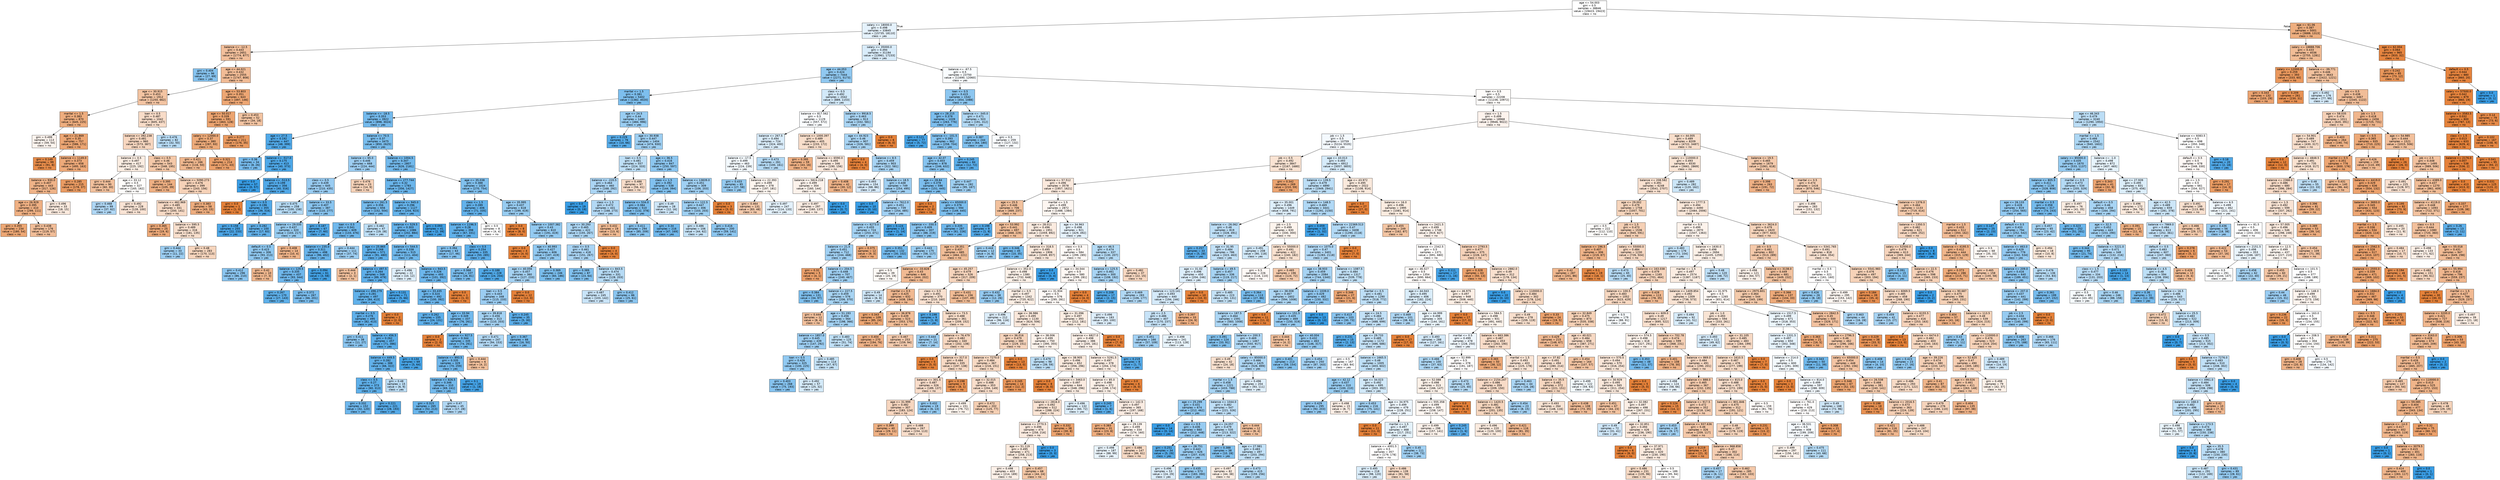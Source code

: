 digraph Tree {
node [shape=box, style="filled", color="black", fontname="helvetica"] ;
edge [fontname="helvetica"] ;
0 [label="age <= 54.003\ngini = 0.5\nsamples = 38846\nvalue = [19423, 19423]\nclass = no", fillcolor="#ffffff"] ;
1 [label="salary <= 18000.0\ngini = 0.498\nsamples = 33845\nvalue = [15735, 18110]\nclass = yes", fillcolor="#e5f2fc"] ;
0 -> 1 [labeldistance=2.5, labelangle=45, headlabel="True"] ;
2 [label="balance <= -12.5\ngini = 0.443\nsamples = 2651\nvalue = [1774, 877]\nclass = no", fillcolor="#f2bf9b"] ;
1 -> 2 ;
3 [label="gini = 0.404\nsamples = 96\nvalue = [27, 69]\nclass = yes", fillcolor="#86c3ef"] ;
2 -> 3 ;
4 [label="age <= 44.021\ngini = 0.432\nsamples = 2555\nvalue = [1747, 808]\nclass = no", fillcolor="#f1bb95"] ;
2 -> 4 ;
5 [label="age <= 30.915\ngini = 0.453\nsamples = 1912\nvalue = [1250, 662]\nclass = no", fillcolor="#f3c4a2"] ;
4 -> 5 ;
6 [label="marital <= 1.5\ngini = 0.383\nsamples = 870\nvalue = [645, 225]\nclass = no", fillcolor="#eead7e"] ;
5 -> 6 ;
7 [label="gini = 0.499\nsamples = 113\nvalue = [59, 54]\nclass = no", fillcolor="#fdf4ee"] ;
6 -> 7 ;
8 [label="age <= 21.869\ngini = 0.35\nsamples = 757\nvalue = [586, 171]\nclass = no", fillcolor="#eda673"] ;
6 -> 8 ;
9 [label="gini = 0.149\nsamples = 99\nvalue = [91, 8]\nclass = no", fillcolor="#e78c4a"] ;
8 -> 9 ;
10 [label="balance <= 1149.0\ngini = 0.373\nsamples = 658\nvalue = [495, 163]\nclass = no", fillcolor="#eeaa7a"] ;
8 -> 10 ;
11 [label="balance <= 930.0\ngini = 0.407\nsamples = 443\nvalue = [317, 126]\nclass = no", fillcolor="#efb388"] ;
10 -> 11 ;
12 [label="age <= 26.929\ngini = 0.395\nsamples = 410\nvalue = [299, 111]\nclass = no", fillcolor="#efb083"] ;
11 -> 12 ;
13 [label="gini = 0.355\nsamples = 234\nvalue = [180, 54]\nclass = no", fillcolor="#eda774"] ;
12 -> 13 ;
14 [label="gini = 0.438\nsamples = 176\nvalue = [119, 57]\nclass = no", fillcolor="#f1bd98"] ;
12 -> 14 ;
15 [label="gini = 0.496\nsamples = 33\nvalue = [18, 15]\nclass = no", fillcolor="#fbeade"] ;
11 -> 15 ;
16 [label="gini = 0.285\nsamples = 215\nvalue = [178, 37]\nclass = no", fillcolor="#ea9b62"] ;
10 -> 16 ;
17 [label="loan <= 0.5\ngini = 0.487\nsamples = 1042\nvalue = [605, 437]\nclass = no", fillcolor="#f8dcc8"] ;
5 -> 17 ;
18 [label="balance <= 392.238\ngini = 0.481\nsamples = 960\nvalue = [573, 387]\nclass = no", fillcolor="#f7d6bf"] ;
17 -> 18 ;
19 [label="balance <= 0.5\ngini = 0.497\nsamples = 417\nvalue = [225, 192]\nclass = no", fillcolor="#fbede2"] ;
18 -> 19 ;
20 [label="gini = 0.444\nsamples = 90\nvalue = [60, 30]\nclass = no", fillcolor="#f2c09c"] ;
19 -> 20 ;
21 [label="age <= 33.12\ngini = 0.5\nsamples = 327\nvalue = [165, 162]\nclass = no", fillcolor="#fffdfb"] ;
19 -> 21 ;
22 [label="gini = 0.468\nsamples = 99\nvalue = [37, 62]\nclass = yes", fillcolor="#afd7f5"] ;
21 -> 22 ;
23 [label="gini = 0.492\nsamples = 228\nvalue = [128, 100]\nclass = no", fillcolor="#f9e3d4"] ;
21 -> 23 ;
24 [label="class <= 0.5\ngini = 0.46\nsamples = 543\nvalue = [348, 195]\nclass = no", fillcolor="#f4c8a8"] ;
18 -> 24 ;
25 [label="gini = 0.395\nsamples = 144\nvalue = [105, 39]\nclass = no", fillcolor="#efb083"] ;
24 -> 25 ;
26 [label="balance <= 5090.273\ngini = 0.476\nsamples = 399\nvalue = [243, 156]\nclass = no", fillcolor="#f6d2b8"] ;
24 -> 26 ;
27 [label="balance <= 462.969\ngini = 0.485\nsamples = 341\nvalue = [200, 141]\nclass = no", fillcolor="#f7dac5"] ;
26 -> 27 ;
28 [label="gini = 0.365\nsamples = 25\nvalue = [19, 6]\nclass = no", fillcolor="#eda978"] ;
27 -> 28 ;
29 [label="balance <= 595.5\ngini = 0.489\nsamples = 316\nvalue = [181, 135]\nclass = no", fillcolor="#f8dfcd"] ;
27 -> 29 ;
30 [label="gini = 0.444\nsamples = 33\nvalue = [11, 22]\nclass = yes", fillcolor="#9ccef2"] ;
29 -> 30 ;
31 [label="gini = 0.48\nsamples = 283\nvalue = [170, 113]\nclass = no", fillcolor="#f6d5bd"] ;
29 -> 31 ;
32 [label="gini = 0.383\nsamples = 58\nvalue = [43, 15]\nclass = no", fillcolor="#eead7e"] ;
26 -> 32 ;
33 [label="gini = 0.476\nsamples = 82\nvalue = [32, 50]\nclass = yes", fillcolor="#b8dcf6"] ;
17 -> 33 ;
34 [label="age <= 53.803\ngini = 0.351\nsamples = 643\nvalue = [497, 146]\nclass = no", fillcolor="#eda673"] ;
4 -> 34 ;
35 [label="age <= 50.017\ngini = 0.339\nsamples = 591\nvalue = [463, 128]\nclass = no", fillcolor="#eca470"] ;
34 -> 35 ;
36 [label="salary <= 12000.0\ngini = 0.37\nsamples = 380\nvalue = [287, 93]\nclass = no", fillcolor="#edaa79"] ;
35 -> 36 ;
37 [label="gini = 0.421\nsamples = 166\nvalue = [116, 50]\nclass = no", fillcolor="#f0b78e"] ;
36 -> 37 ;
38 [label="gini = 0.321\nsamples = 214\nvalue = [171, 43]\nclass = no", fillcolor="#eca16b"] ;
36 -> 38 ;
39 [label="gini = 0.277\nsamples = 211\nvalue = [176, 35]\nclass = no", fillcolor="#ea9a60"] ;
35 -> 39 ;
40 [label="gini = 0.453\nsamples = 52\nvalue = [34, 18]\nclass = no", fillcolor="#f3c4a2"] ;
34 -> 40 ;
41 [label="salary <= 35000.0\ngini = 0.494\nsamples = 31194\nvalue = [13961, 17233]\nclass = yes", fillcolor="#d9ecfa"] ;
1 -> 41 ;
42 [label="age <= 44.053\ngini = 0.424\nsamples = 7444\nvalue = [2271, 5173]\nclass = yes", fillcolor="#90c8f0"] ;
41 -> 42 ;
43 [label="marital <= 1.5\ngini = 0.381\nsamples = 5402\nvalue = [1382, 4020]\nclass = yes", fillcolor="#7dbfee"] ;
42 -> 43 ;
44 [label="balance <= -18.5\ngini = 0.353\nsamples = 3922\nvalue = [898, 3024]\nclass = yes", fillcolor="#74baed"] ;
43 -> 44 ;
45 [label="age <= 27.5\ngini = 0.192\nsamples = 447\nvalue = [48, 399]\nclass = yes", fillcolor="#51a9e8"] ;
44 -> 45 ;
46 [label="gini = 0.36\nsamples = 34\nvalue = [8, 26]\nclass = yes", fillcolor="#76bbed"] ;
45 -> 46 ;
47 [label="balance <= -517.0\ngini = 0.175\nsamples = 413\nvalue = [40, 373]\nclass = yes", fillcolor="#4ea8e8"] ;
45 -> 47 ;
48 [label="gini = 0.0\nsamples = 57\nvalue = [0, 57]\nclass = yes", fillcolor="#399de5"] ;
47 -> 48 ;
49 [label="balance <= -513.5\ngini = 0.199\nsamples = 356\nvalue = [40, 316]\nclass = yes", fillcolor="#52a9e8"] ;
47 -> 49 ;
50 [label="gini = 0.0\nsamples = 1\nvalue = [1, 0]\nclass = no", fillcolor="#e58139"] ;
49 -> 50 ;
51 [label="loan <= 0.5\ngini = 0.196\nsamples = 355\nvalue = [39, 316]\nclass = yes", fillcolor="#51a9e8"] ;
49 -> 51 ;
52 [label="gini = 0.158\nsamples = 255\nvalue = [22, 233]\nclass = yes", fillcolor="#4ca6e7"] ;
51 -> 52 ;
53 [label="gini = 0.282\nsamples = 100\nvalue = [17, 83]\nclass = yes", fillcolor="#62b1ea"] ;
51 -> 53 ;
54 [label="balance <= 70.5\ngini = 0.37\nsamples = 3475\nvalue = [850, 2625]\nclass = yes", fillcolor="#79bded"] ;
44 -> 54 ;
55 [label="balance <= 65.0\ngini = 0.446\nsamples = 668\nvalue = [224, 444]\nclass = yes", fillcolor="#9dcef2"] ;
54 -> 55 ;
56 [label="class <= 0.5\ngini = 0.439\nsamples = 645\nvalue = [210, 435]\nclass = yes", fillcolor="#99ccf2"] ;
55 -> 56 ;
57 [label="gini = 0.475\nsamples = 258\nvalue = [100, 158]\nclass = yes", fillcolor="#b6dbf5"] ;
56 -> 57 ;
58 [label="balance <= 33.5\ngini = 0.407\nsamples = 387\nvalue = [110, 277]\nclass = yes", fillcolor="#88c4ef"] ;
56 -> 58 ;
59 [label="balance <= 29.035\ngini = 0.437\nsamples = 320\nvalue = [103, 217]\nclass = yes", fillcolor="#97ccf1"] ;
58 -> 59 ;
60 [label="default <= 0.5\ngini = 0.423\nsamples = 306\nvalue = [93, 213]\nclass = yes", fillcolor="#8fc8f0"] ;
59 -> 60 ;
61 [label="gini = 0.412\nsamples = 296\nvalue = [86, 210]\nclass = yes", fillcolor="#8ac5f0"] ;
60 -> 61 ;
62 [label="gini = 0.42\nsamples = 10\nvalue = [7, 3]\nclass = no", fillcolor="#f0b78e"] ;
60 -> 62 ;
63 [label="gini = 0.408\nsamples = 14\nvalue = [10, 4]\nclass = no", fillcolor="#efb388"] ;
59 -> 63 ;
64 [label="gini = 0.187\nsamples = 67\nvalue = [7, 60]\nclass = yes", fillcolor="#50a8e8"] ;
58 -> 64 ;
65 [label="gini = 0.476\nsamples = 23\nvalue = [14, 9]\nclass = no", fillcolor="#f6d2b8"] ;
55 -> 65 ;
66 [label="balance <= 1004.5\ngini = 0.347\nsamples = 2807\nvalue = [626, 2181]\nclass = yes", fillcolor="#72b9ec"] ;
54 -> 66 ;
67 [label="balance <= 277.744\ngini = 0.32\nsamples = 1783\nvalue = [356, 1427]\nclass = yes", fillcolor="#6ab5eb"] ;
66 -> 67 ;
68 [label="balance <= 261.5\ngini = 0.356\nsamples = 656\nvalue = [152, 504]\nclass = yes", fillcolor="#75bbed"] ;
67 -> 68 ;
69 [label="loan <= 0.5\ngini = 0.341\nsamples = 609\nvalue = [133, 476]\nclass = yes", fillcolor="#70b8ec"] ;
68 -> 69 ;
70 [label="balance <= 235.0\ngini = 0.311\nsamples = 498\nvalue = [96, 402]\nclass = yes", fillcolor="#68b4eb"] ;
69 -> 70 ;
71 [label="balance <= 129.5\ngini = 0.335\nsamples = 437\nvalue = [93, 344]\nclass = yes", fillcolor="#6fb7ec"] ;
70 -> 71 ;
72 [label="gini = 0.267\nsamples = 170\nvalue = [27, 143]\nclass = yes", fillcolor="#5eb0ea"] ;
71 -> 72 ;
73 [label="gini = 0.372\nsamples = 267\nvalue = [66, 201]\nclass = yes", fillcolor="#7abdee"] ;
71 -> 73 ;
74 [label="gini = 0.094\nsamples = 61\nvalue = [3, 58]\nclass = yes", fillcolor="#43a2e6"] ;
70 -> 74 ;
75 [label="gini = 0.444\nsamples = 111\nvalue = [37, 74]\nclass = yes", fillcolor="#9ccef2"] ;
69 -> 75 ;
76 [label="gini = 0.482\nsamples = 47\nvalue = [19, 28]\nclass = yes", fillcolor="#bfe0f7"] ;
68 -> 76 ;
77 [label="balance <= 945.0\ngini = 0.296\nsamples = 1127\nvalue = [204, 923]\nclass = yes", fillcolor="#65b3eb"] ;
67 -> 77 ;
78 [label="balance <= 529.5\ngini = 0.303\nsamples = 1086\nvalue = [202, 884]\nclass = yes", fillcolor="#66b3eb"] ;
77 -> 78 ;
79 [label="age <= 25.865\ngini = 0.268\nsamples = 571\nvalue = [91, 480]\nclass = yes", fillcolor="#5fb0ea"] ;
78 -> 79 ;
80 [label="gini = 0.444\nsamples = 3\nvalue = [2, 1]\nclass = no", fillcolor="#f2c09c"] ;
79 -> 80 ;
81 [label="balance <= 497.5\ngini = 0.264\nsamples = 568\nvalue = [89, 479]\nclass = yes", fillcolor="#5eafea"] ;
79 -> 81 ;
82 [label="balance <= 496.279\ngini = 0.281\nsamples = 497\nvalue = [84, 413]\nclass = yes", fillcolor="#61b1ea"] ;
81 -> 82 ;
83 [label="marital <= 0.5\ngini = 0.276\nsamples = 495\nvalue = [82, 413]\nclass = yes", fillcolor="#60b0ea"] ;
82 -> 83 ;
84 [label="gini = 0.411\nsamples = 38\nvalue = [11, 27]\nclass = yes", fillcolor="#8ac5f0"] ;
83 -> 84 ;
85 [label="balance <= 456.5\ngini = 0.262\nsamples = 457\nvalue = [71, 386]\nclass = yes", fillcolor="#5dafea"] ;
83 -> 85 ;
86 [label="balance <= 449.5\ngini = 0.282\nsamples = 388\nvalue = [66, 322]\nclass = yes", fillcolor="#62b1ea"] ;
85 -> 86 ;
87 [label="class <= 0.5\ngini = 0.27\nsamples = 373\nvalue = [60, 313]\nclass = yes", fillcolor="#5fb0ea"] ;
86 -> 87 ;
88 [label="gini = 0.332\nsamples = 152\nvalue = [32, 120]\nclass = yes", fillcolor="#6eb7ec"] ;
87 -> 88 ;
89 [label="gini = 0.221\nsamples = 221\nvalue = [28, 193]\nclass = yes", fillcolor="#56abe9"] ;
87 -> 89 ;
90 [label="gini = 0.48\nsamples = 15\nvalue = [6, 9]\nclass = yes", fillcolor="#bddef6"] ;
86 -> 90 ;
91 [label="gini = 0.134\nsamples = 69\nvalue = [5, 64]\nclass = yes", fillcolor="#48a5e7"] ;
85 -> 91 ;
92 [label="gini = 0.0\nsamples = 2\nvalue = [2, 0]\nclass = no", fillcolor="#e58139"] ;
82 -> 92 ;
93 [label="gini = 0.131\nsamples = 71\nvalue = [5, 66]\nclass = yes", fillcolor="#48a4e7"] ;
81 -> 93 ;
94 [label="balance <= 544.5\ngini = 0.338\nsamples = 515\nvalue = [111, 404]\nclass = yes", fillcolor="#6fb8ec"] ;
78 -> 94 ;
95 [label="gini = 0.496\nsamples = 22\nvalue = [10, 12]\nclass = yes", fillcolor="#deeffb"] ;
94 -> 95 ;
96 [label="balance <= 943.5\ngini = 0.326\nsamples = 493\nvalue = [101, 392]\nclass = yes", fillcolor="#6cb6ec"] ;
94 -> 96 ;
97 [label="age <= 33.435\ngini = 0.324\nsamples = 492\nvalue = [100, 392]\nclass = yes", fillcolor="#6cb6ec"] ;
96 -> 97 ;
98 [label="gini = 0.262\nsamples = 155\nvalue = [24, 131]\nclass = yes", fillcolor="#5dafea"] ;
97 -> 98 ;
99 [label="age <= 33.94\ngini = 0.349\nsamples = 337\nvalue = [76, 261]\nclass = yes", fillcolor="#73baed"] ;
97 -> 99 ;
100 [label="gini = 0.0\nsamples = 2\nvalue = [2, 0]\nclass = no", fillcolor="#e58139"] ;
99 -> 100 ;
101 [label="balance <= 927.5\ngini = 0.344\nsamples = 335\nvalue = [74, 261]\nclass = yes", fillcolor="#71b9ec"] ;
99 -> 101 ;
102 [label="balance <= 893.5\ngini = 0.335\nsamples = 329\nvalue = [70, 259]\nclass = yes", fillcolor="#6fb7ec"] ;
101 -> 102 ;
103 [label="balance <= 826.5\ngini = 0.346\nsamples = 310\nvalue = [69, 241]\nclass = yes", fillcolor="#72b9ec"] ;
102 -> 103 ;
104 [label="gini = 0.315\nsamples = 265\nvalue = [52, 213]\nclass = yes", fillcolor="#69b5eb"] ;
103 -> 104 ;
105 [label="gini = 0.47\nsamples = 45\nvalue = [17, 28]\nclass = yes", fillcolor="#b1d8f5"] ;
103 -> 105 ;
106 [label="gini = 0.1\nsamples = 19\nvalue = [1, 18]\nclass = yes", fillcolor="#44a2e6"] ;
102 -> 106 ;
107 [label="gini = 0.444\nsamples = 6\nvalue = [4, 2]\nclass = no", fillcolor="#f2c09c"] ;
101 -> 107 ;
108 [label="gini = 0.0\nsamples = 1\nvalue = [1, 0]\nclass = no", fillcolor="#e58139"] ;
96 -> 108 ;
109 [label="gini = 0.093\nsamples = 41\nvalue = [2, 39]\nclass = yes", fillcolor="#43a2e6"] ;
77 -> 109 ;
110 [label="age <= 35.038\ngini = 0.388\nsamples = 1024\nvalue = [270, 754]\nclass = yes", fillcolor="#80c0ee"] ;
66 -> 110 ;
111 [label="class <= 1.5\ngini = 0.289\nsamples = 406\nvalue = [71, 335]\nclass = yes", fillcolor="#63b2eb"] ;
110 -> 111 ;
112 [label="balance <= 1196.5\ngini = 0.28\nsamples = 398\nvalue = [67, 331]\nclass = yes", fillcolor="#61b1ea"] ;
111 -> 112 ;
113 [label="gini = 0.394\nsamples = 63\nvalue = [17, 46]\nclass = yes", fillcolor="#82c1ef"] ;
112 -> 113 ;
114 [label="class <= 0.5\ngini = 0.254\nsamples = 335\nvalue = [50, 285]\nclass = yes", fillcolor="#5caeea"] ;
112 -> 114 ;
115 [label="gini = 0.368\nsamples = 107\nvalue = [26, 81]\nclass = yes", fillcolor="#79bced"] ;
114 -> 115 ;
116 [label="gini = 0.188\nsamples = 228\nvalue = [24, 204]\nclass = yes", fillcolor="#50a9e8"] ;
114 -> 116 ;
117 [label="gini = 0.5\nsamples = 8\nvalue = [4, 4]\nclass = no", fillcolor="#ffffff"] ;
111 -> 117 ;
118 [label="age <= 35.995\ngini = 0.437\nsamples = 618\nvalue = [199, 419]\nclass = yes", fillcolor="#97ccf1"] ;
110 -> 118 ;
119 [label="gini = 0.0\nsamples = 8\nvalue = [8, 0]\nclass = no", fillcolor="#e58139"] ;
118 -> 119 ;
120 [label="balance <= 1007.382\ngini = 0.43\nsamples = 610\nvalue = [191, 419]\nclass = yes", fillcolor="#93caf1"] ;
118 -> 120 ;
121 [label="gini = 0.0\nsamples = 4\nvalue = [4, 0]\nclass = no", fillcolor="#e58139"] ;
120 -> 121 ;
122 [label="age <= 40.993\ngini = 0.427\nsamples = 606\nvalue = [187, 419]\nclass = yes", fillcolor="#91c9f1"] ;
120 -> 122 ;
123 [label="age <= 40.056\ngini = 0.457\nsamples = 360\nvalue = [127, 233]\nclass = yes", fillcolor="#a5d2f3"] ;
122 -> 123 ;
124 [label="loan <= 0.5\ngini = 0.443\nsamples = 348\nvalue = [115, 233]\nclass = yes", fillcolor="#9bcdf2"] ;
123 -> 124 ;
125 [label="age <= 39.818\ngini = 0.456\nsamples = 313\nvalue = [110, 203]\nclass = yes", fillcolor="#a4d2f3"] ;
124 -> 125 ;
126 [label="gini = 0.471\nsamples = 247\nvalue = [94, 153]\nclass = yes", fillcolor="#b3d9f5"] ;
125 -> 126 ;
127 [label="gini = 0.367\nsamples = 66\nvalue = [16, 50]\nclass = yes", fillcolor="#78bced"] ;
125 -> 127 ;
128 [label="gini = 0.245\nsamples = 35\nvalue = [5, 30]\nclass = yes", fillcolor="#5aade9"] ;
124 -> 128 ;
129 [label="gini = 0.0\nsamples = 12\nvalue = [12, 0]\nclass = no", fillcolor="#e58139"] ;
123 -> 129 ;
130 [label="gini = 0.369\nsamples = 246\nvalue = [60, 186]\nclass = yes", fillcolor="#79bded"] ;
122 -> 130 ;
131 [label="age <= 24.5\ngini = 0.44\nsamples = 1480\nvalue = [484, 996]\nclass = yes", fillcolor="#99cdf2"] ;
43 -> 131 ;
132 [label="gini = 0.229\nsamples = 76\nvalue = [10, 66]\nclass = yes", fillcolor="#57ace9"] ;
131 -> 132 ;
133 [label="age <= 30.938\ngini = 0.447\nsamples = 1404\nvalue = [474, 930]\nclass = yes", fillcolor="#9ecff2"] ;
131 -> 133 ;
134 [label="loan <= 0.5\ngini = 0.481\nsamples = 557\nvalue = [224, 333]\nclass = yes", fillcolor="#bedff6"] ;
133 -> 134 ;
135 [label="balance <= -220.5\ngini = 0.464\nsamples = 460\nvalue = [168, 292]\nclass = yes", fillcolor="#abd5f4"] ;
134 -> 135 ;
136 [label="gini = 0.0\nsamples = 19\nvalue = [0, 19]\nclass = yes", fillcolor="#399de5"] ;
135 -> 136 ;
137 [label="class <= 1.5\ngini = 0.472\nsamples = 441\nvalue = [168, 273]\nclass = yes", fillcolor="#b3d9f5"] ;
135 -> 137 ;
138 [label="age <= 30.293\ngini = 0.465\nsamples = 422\nvalue = [155, 267]\nclass = yes", fillcolor="#acd6f4"] ;
137 -> 138 ;
139 [label="class <= 0.5\ngini = 0.461\nsamples = 418\nvalue = [151, 267]\nclass = yes", fillcolor="#a9d4f4"] ;
138 -> 139 ;
140 [label="gini = 0.389\nsamples = 87\nvalue = [23, 64]\nclass = yes", fillcolor="#80c0ee"] ;
139 -> 140 ;
141 [label="balance <= 843.5\ngini = 0.474\nsamples = 331\nvalue = [128, 203]\nclass = yes", fillcolor="#b6dbf5"] ;
139 -> 141 ;
142 [label="gini = 0.487\nsamples = 245\nvalue = [103, 142]\nclass = yes", fillcolor="#c9e4f8"] ;
141 -> 142 ;
143 [label="gini = 0.412\nsamples = 86\nvalue = [25, 61]\nclass = yes", fillcolor="#8ac5f0"] ;
141 -> 143 ;
144 [label="gini = 0.0\nsamples = 4\nvalue = [4, 0]\nclass = no", fillcolor="#e58139"] ;
138 -> 144 ;
145 [label="gini = 0.432\nsamples = 19\nvalue = [13, 6]\nclass = no", fillcolor="#f1bb94"] ;
137 -> 145 ;
146 [label="gini = 0.488\nsamples = 97\nvalue = [56, 41]\nclass = no", fillcolor="#f8ddca"] ;
134 -> 146 ;
147 [label="age <= 36.5\ngini = 0.416\nsamples = 847\nvalue = [250, 597]\nclass = yes", fillcolor="#8cc6f0"] ;
133 -> 147 ;
148 [label="class <= 1.5\ngini = 0.392\nsamples = 538\nvalue = [144, 394]\nclass = yes", fillcolor="#81c1ef"] ;
147 -> 148 ;
149 [label="balance <= 534.0\ngini = 0.384\nsamples = 510\nvalue = [132, 378]\nclass = yes", fillcolor="#7ebfee"] ;
148 -> 149 ;
150 [label="gini = 0.411\nsamples = 294\nvalue = [85, 209]\nclass = yes", fillcolor="#8ac5f0"] ;
149 -> 150 ;
151 [label="gini = 0.34\nsamples = 216\nvalue = [47, 169]\nclass = yes", fillcolor="#70b8ec"] ;
149 -> 151 ;
152 [label="gini = 0.49\nsamples = 28\nvalue = [12, 16]\nclass = yes", fillcolor="#cee6f8"] ;
148 -> 152 ;
153 [label="balance <= 13839.0\ngini = 0.451\nsamples = 309\nvalue = [106, 203]\nclass = yes", fillcolor="#a0d0f3"] ;
147 -> 153 ;
154 [label="balance <= 122.5\ngini = 0.447\nsamples = 306\nvalue = [103, 203]\nclass = yes", fillcolor="#9dcff2"] ;
153 -> 154 ;
155 [label="gini = 0.486\nsamples = 106\nvalue = [44, 62]\nclass = yes", fillcolor="#c6e3f7"] ;
154 -> 155 ;
156 [label="gini = 0.416\nsamples = 200\nvalue = [59, 141]\nclass = yes", fillcolor="#8cc6f0"] ;
154 -> 156 ;
157 [label="gini = 0.0\nsamples = 3\nvalue = [3, 0]\nclass = no", fillcolor="#e58139"] ;
153 -> 157 ;
158 [label="class <= 0.5\ngini = 0.492\nsamples = 2042\nvalue = [889, 1153]\nclass = yes", fillcolor="#d2e9f9"] ;
42 -> 158 ;
159 [label="balance <= 817.562\ngini = 0.5\nsamples = 1129\nvalue = [557, 572]\nclass = yes", fillcolor="#fafcfe"] ;
158 -> 159 ;
160 [label="balance <= 267.5\ngini = 0.494\nsamples = 724\nvalue = [324, 400]\nclass = yes", fillcolor="#d9ecfa"] ;
159 -> 160 ;
161 [label="balance <= -17.5\ngini = 0.499\nsamples = 463\nvalue = [224, 239]\nclass = yes", fillcolor="#f3f9fd"] ;
160 -> 161 ;
162 [label="gini = 0.433\nsamples = 85\nvalue = [27, 58]\nclass = yes", fillcolor="#95cbf1"] ;
161 -> 162 ;
163 [label="balance <= 22.393\ngini = 0.499\nsamples = 378\nvalue = [197, 181]\nclass = no", fillcolor="#fdf5ef"] ;
161 -> 163 ;
164 [label="gini = 0.464\nsamples = 131\nvalue = [83, 48]\nclass = no", fillcolor="#f4caac"] ;
163 -> 164 ;
165 [label="gini = 0.497\nsamples = 247\nvalue = [114, 133]\nclass = yes", fillcolor="#e3f1fb"] ;
163 -> 165 ;
166 [label="gini = 0.473\nsamples = 261\nvalue = [100, 161]\nclass = yes", fillcolor="#b4daf5"] ;
160 -> 166 ;
167 [label="balance <= 1000.397\ngini = 0.489\nsamples = 405\nvalue = [233, 172]\nclass = no", fillcolor="#f8decb"] ;
159 -> 167 ;
168 [label="gini = 0.395\nsamples = 59\nvalue = [43, 16]\nclass = no", fillcolor="#efb083"] ;
167 -> 168 ;
169 [label="balance <= 6590.0\ngini = 0.495\nsamples = 346\nvalue = [190, 156]\nclass = no", fillcolor="#fae8dc"] ;
167 -> 169 ;
170 [label="balance <= 5824.218\ngini = 0.499\nsamples = 304\nvalue = [160, 144]\nclass = no", fillcolor="#fcf2eb"] ;
169 -> 170 ;
171 [label="gini = 0.497\nsamples = 297\nvalue = [160, 137]\nclass = no", fillcolor="#fbede3"] ;
170 -> 171 ;
172 [label="gini = 0.0\nsamples = 7\nvalue = [0, 7]\nclass = yes", fillcolor="#399de5"] ;
170 -> 172 ;
173 [label="gini = 0.408\nsamples = 42\nvalue = [30, 12]\nclass = no", fillcolor="#efb388"] ;
169 -> 173 ;
174 [label="balance <= 9918.5\ngini = 0.463\nsamples = 913\nvalue = [332, 581]\nclass = yes", fillcolor="#aad5f4"] ;
158 -> 174 ;
175 [label="age <= 44.923\ngini = 0.46\nsamples = 907\nvalue = [326, 581]\nclass = yes", fillcolor="#a8d4f4"] ;
174 -> 175 ;
176 [label="gini = 0.0\nsamples = 4\nvalue = [4, 0]\nclass = no", fillcolor="#e58139"] ;
175 -> 176 ;
177 [label="balance <= 8.5\ngini = 0.459\nsamples = 903\nvalue = [322, 581]\nclass = yes", fillcolor="#a7d3f3"] ;
175 -> 177 ;
178 [label="gini = 0.493\nsamples = 154\nvalue = [68, 86]\nclass = yes", fillcolor="#d6eafa"] ;
177 -> 178 ;
179 [label="balance <= 18.5\ngini = 0.448\nsamples = 749\nvalue = [254, 495]\nclass = yes", fillcolor="#9fcff2"] ;
177 -> 179 ;
180 [label="gini = 0.0\nsamples = 10\nvalue = [0, 10]\nclass = yes", fillcolor="#399de5"] ;
179 -> 180 ;
181 [label="balance <= 7612.0\ngini = 0.451\nsamples = 739\nvalue = [254, 485]\nclass = yes", fillcolor="#a1d0f3"] ;
179 -> 181 ;
182 [label="balance <= 6273.0\ngini = 0.455\nsamples = 724\nvalue = [253, 471]\nclass = yes", fillcolor="#a3d2f3"] ;
181 -> 182 ;
183 [label="balance <= 21.5\ngini = 0.451\nsamples = 712\nvalue = [244, 468]\nclass = yes", fillcolor="#a0d0f3"] ;
182 -> 183 ;
184 [label="gini = 0.32\nsamples = 5\nvalue = [4, 1]\nclass = no", fillcolor="#eca06a"] ;
183 -> 184 ;
185 [label="balance <= 204.5\ngini = 0.448\nsamples = 707\nvalue = [240, 467]\nclass = yes", fillcolor="#9fcff2"] ;
183 -> 185 ;
186 [label="gini = 0.384\nsamples = 131\nvalue = [34, 97]\nclass = yes", fillcolor="#7ebfee"] ;
185 -> 186 ;
187 [label="balance <= 227.5\ngini = 0.459\nsamples = 576\nvalue = [206, 370]\nclass = yes", fillcolor="#a7d4f3"] ;
185 -> 187 ;
188 [label="gini = 0.444\nsamples = 12\nvalue = [8, 4]\nclass = no", fillcolor="#f2c09c"] ;
187 -> 188 ;
189 [label="age <= 51.193\ngini = 0.456\nsamples = 564\nvalue = [198, 366]\nclass = yes", fillcolor="#a4d2f3"] ;
187 -> 189 ;
190 [label="balance <= 1857.0\ngini = 0.445\nsamples = 439\nvalue = [147, 292]\nclass = yes", fillcolor="#9dcef2"] ;
189 -> 190 ;
191 [label="loan <= 0.5\ngini = 0.426\nsamples = 325\nvalue = [100, 225]\nclass = yes", fillcolor="#91c9f1"] ;
190 -> 191 ;
192 [label="gini = 0.403\nsamples = 268\nvalue = [75, 193]\nclass = yes", fillcolor="#86c3ef"] ;
191 -> 192 ;
193 [label="gini = 0.492\nsamples = 57\nvalue = [25, 32]\nclass = yes", fillcolor="#d4eaf9"] ;
191 -> 193 ;
194 [label="gini = 0.485\nsamples = 114\nvalue = [47, 67]\nclass = yes", fillcolor="#c4e2f7"] ;
190 -> 194 ;
195 [label="gini = 0.483\nsamples = 125\nvalue = [51, 74]\nclass = yes", fillcolor="#c1e1f7"] ;
189 -> 195 ;
196 [label="gini = 0.375\nsamples = 12\nvalue = [9, 3]\nclass = no", fillcolor="#eeab7b"] ;
182 -> 196 ;
197 [label="gini = 0.124\nsamples = 15\nvalue = [1, 14]\nclass = yes", fillcolor="#47a4e7"] ;
181 -> 197 ;
198 [label="gini = 0.0\nsamples = 6\nvalue = [6, 0]\nclass = no", fillcolor="#e58139"] ;
174 -> 198 ;
199 [label="balance <= -67.5\ngini = 0.5\nsamples = 23750\nvalue = [11690, 12060]\nclass = yes", fillcolor="#f9fcfe"] ;
41 -> 199 ;
200 [label="loan <= 0.5\ngini = 0.415\nsamples = 1542\nvalue = [454, 1088]\nclass = yes", fillcolor="#8cc6f0"] ;
199 -> 200 ;
201 [label="age <= 28.215\ngini = 0.378\nsamples = 1039\nvalue = [263, 776]\nclass = yes", fillcolor="#7cbeee"] ;
200 -> 201 ;
202 [label="gini = 0.121\nsamples = 77\nvalue = [5, 72]\nclass = yes", fillcolor="#47a4e7"] ;
201 -> 202 ;
203 [label="balance <= -101.5\ngini = 0.393\nsamples = 962\nvalue = [258, 704]\nclass = yes", fillcolor="#82c1ef"] ;
201 -> 203 ;
204 [label="age <= 42.07\ngini = 0.403\nsamples = 878\nvalue = [246, 632]\nclass = yes", fillcolor="#86c3ef"] ;
203 -> 204 ;
205 [label="age <= 28.84\ngini = 0.378\nsamples = 596\nvalue = [151, 445]\nclass = yes", fillcolor="#7cbeee"] ;
204 -> 205 ;
206 [label="gini = 0.0\nsamples = 2\nvalue = [2, 0]\nclass = no", fillcolor="#e58139"] ;
205 -> 206 ;
207 [label="salary <= 65000.0\ngini = 0.376\nsamples = 594\nvalue = [149, 445]\nclass = yes", fillcolor="#7bbeee"] ;
205 -> 207 ;
208 [label="balance <= -330.5\ngini = 0.409\nsamples = 307\nvalue = [88, 219]\nclass = yes", fillcolor="#89c4ef"] ;
207 -> 208 ;
209 [label="gini = 0.351\nsamples = 132\nvalue = [30, 102]\nclass = yes", fillcolor="#73baed"] ;
208 -> 209 ;
210 [label="gini = 0.443\nsamples = 175\nvalue = [58, 117]\nclass = yes", fillcolor="#9bcef2"] ;
208 -> 210 ;
211 [label="gini = 0.335\nsamples = 287\nvalue = [61, 226]\nclass = yes", fillcolor="#6eb7ec"] ;
207 -> 211 ;
212 [label="gini = 0.447\nsamples = 282\nvalue = [95, 187]\nclass = yes", fillcolor="#9ecff2"] ;
204 -> 212 ;
213 [label="gini = 0.245\nsamples = 84\nvalue = [12, 72]\nclass = yes", fillcolor="#5aade9"] ;
203 -> 213 ;
214 [label="balance <= -345.0\ngini = 0.471\nsamples = 503\nvalue = [191, 312]\nclass = yes", fillcolor="#b2d9f5"] ;
200 -> 214 ;
215 [label="gini = 0.387\nsamples = 244\nvalue = [64, 180]\nclass = yes", fillcolor="#7fc0ee"] ;
214 -> 215 ;
216 [label="gini = 0.5\nsamples = 259\nvalue = [127, 132]\nclass = yes", fillcolor="#f8fbfe"] ;
214 -> 216 ;
217 [label="loan <= 0.5\ngini = 0.5\nsamples = 22208\nvalue = [11236, 10972]\nclass = no", fillcolor="#fefcfa"] ;
199 -> 217 ;
218 [label="class <= 1.5\ngini = 0.499\nsamples = 18968\nvalue = [9946, 9022]\nclass = no", fillcolor="#fdf3ed"] ;
217 -> 218 ;
219 [label="job <= 1.5\ngini = 0.5\nsamples = 10759\nvalue = [5224, 5535]\nclass = yes", fillcolor="#f4f9fe"] ;
218 -> 219 ;
220 [label="job <= 0.5\ngini = 0.492\nsamples = 3847\nvalue = [2167, 1680]\nclass = no", fillcolor="#f9e3d3"] ;
219 -> 220 ;
221 [label="balance <= 57.512\ngini = 0.496\nsamples = 3578\nvalue = [1957, 1621]\nclass = no", fillcolor="#fbe9dd"] ;
220 -> 221 ;
222 [label="age <= 25.5\ngini = 0.446\nsamples = 706\nvalue = [469, 237]\nclass = no", fillcolor="#f2c19d"] ;
221 -> 222 ;
223 [label="gini = 0.198\nsamples = 9\nvalue = [1, 8]\nclass = yes", fillcolor="#52a9e8"] ;
222 -> 223 ;
224 [label="age <= 53.992\ngini = 0.441\nsamples = 697\nvalue = [468, 229]\nclass = no", fillcolor="#f2bf9a"] ;
222 -> 224 ;
225 [label="age <= 29.351\ngini = 0.437\nsamples = 685\nvalue = [464, 221]\nclass = no", fillcolor="#f1bd97"] ;
224 -> 225 ;
226 [label="gini = 0.5\nsamples = 39\nvalue = [20, 19]\nclass = no", fillcolor="#fef9f5"] ;
225 -> 226 ;
227 [label="balance <= -33.828\ngini = 0.43\nsamples = 646\nvalue = [444, 202]\nclass = no", fillcolor="#f1ba93"] ;
225 -> 227 ;
228 [label="gini = 0.49\nsamples = 14\nvalue = [6, 8]\nclass = yes", fillcolor="#cee6f8"] ;
227 -> 228 ;
229 [label="marital <= 0.5\ngini = 0.425\nsamples = 632\nvalue = [438, 194]\nclass = no", fillcolor="#f1b991"] ;
227 -> 229 ;
230 [label="gini = 0.343\nsamples = 109\nvalue = [85, 24]\nclass = no", fillcolor="#eca571"] ;
229 -> 230 ;
231 [label="age <= 36.878\ngini = 0.439\nsamples = 523\nvalue = [353, 170]\nclass = no", fillcolor="#f2be98"] ;
229 -> 231 ;
232 [label="gini = 0.404\nsamples = 270\nvalue = [194, 76]\nclass = no", fillcolor="#efb287"] ;
231 -> 232 ;
233 [label="gini = 0.467\nsamples = 253\nvalue = [159, 94]\nclass = no", fillcolor="#f4cbae"] ;
231 -> 233 ;
234 [label="gini = 0.444\nsamples = 12\nvalue = [4, 8]\nclass = yes", fillcolor="#9ccef2"] ;
224 -> 234 ;
235 [label="marital <= 1.5\ngini = 0.499\nsamples = 2872\nvalue = [1488, 1384]\nclass = no", fillcolor="#fdf6f1"] ;
221 -> 235 ;
236 [label="age <= 28.011\ngini = 0.496\nsamples = 1951\nvalue = [1059, 892]\nclass = no", fillcolor="#fbebe0"] ;
235 -> 236 ;
237 [label="gini = 0.346\nsamples = 45\nvalue = [10, 35]\nclass = yes", fillcolor="#72b9ec"] ;
236 -> 237 ;
238 [label="balance <= 318.5\ngini = 0.495\nsamples = 1906\nvalue = [1049, 857]\nclass = no", fillcolor="#fae8db"] ;
236 -> 238 ;
239 [label="age <= 45.257\ngini = 0.479\nsamples = 526\nvalue = [317, 209]\nclass = no", fillcolor="#f6d4bc"] ;
238 -> 239 ;
240 [label="class <= 0.5\ngini = 0.491\nsamples = 370\nvalue = [210, 160]\nclass = no", fillcolor="#f9e1d0"] ;
239 -> 240 ;
241 [label="gini = 0.198\nsamples = 9\nvalue = [1, 8]\nclass = yes", fillcolor="#52a9e8"] ;
240 -> 241 ;
242 [label="balance <= 73.5\ngini = 0.488\nsamples = 361\nvalue = [209, 152]\nclass = no", fillcolor="#f8ddc9"] ;
240 -> 242 ;
243 [label="gini = 0.444\nsamples = 21\nvalue = [7, 14]\nclass = yes", fillcolor="#9ccef2"] ;
242 -> 243 ;
244 [label="balance <= 76.479\ngini = 0.482\nsamples = 340\nvalue = [202, 138]\nclass = no", fillcolor="#f7d7c0"] ;
242 -> 244 ;
245 [label="gini = 0.0\nsamples = 5\nvalue = [5, 0]\nclass = no", fillcolor="#e58139"] ;
244 -> 245 ;
246 [label="balance <= 317.0\ngini = 0.484\nsamples = 335\nvalue = [197, 138]\nclass = no", fillcolor="#f7d9c4"] ;
244 -> 246 ;
247 [label="balance <= 301.5\ngini = 0.487\nsamples = 326\nvalue = [189, 137]\nclass = no", fillcolor="#f8dcc9"] ;
246 -> 247 ;
248 [label="age <= 31.999\ngini = 0.482\nsamples = 307\nvalue = [183, 124]\nclass = no", fillcolor="#f7d6bf"] ;
247 -> 248 ;
249 [label="gini = 0.399\nsamples = 40\nvalue = [29, 11]\nclass = no", fillcolor="#efb184"] ;
248 -> 249 ;
250 [label="gini = 0.488\nsamples = 267\nvalue = [154, 113]\nclass = no", fillcolor="#f8ddca"] ;
248 -> 250 ;
251 [label="gini = 0.432\nsamples = 19\nvalue = [6, 13]\nclass = yes", fillcolor="#94caf1"] ;
247 -> 251 ;
252 [label="gini = 0.198\nsamples = 9\nvalue = [8, 1]\nclass = no", fillcolor="#e89152"] ;
246 -> 252 ;
253 [label="gini = 0.431\nsamples = 156\nvalue = [107, 49]\nclass = no", fillcolor="#f1bb94"] ;
239 -> 253 ;
254 [label="balance <= 352.0\ngini = 0.498\nsamples = 1380\nvalue = [732, 648]\nclass = no", fillcolor="#fcf1e8"] ;
238 -> 254 ;
255 [label="gini = 0.432\nsamples = 38\nvalue = [12, 26]\nclass = yes", fillcolor="#94caf1"] ;
254 -> 255 ;
256 [label="marital <= 0.5\ngini = 0.497\nsamples = 1342\nvalue = [720, 622]\nclass = no", fillcolor="#fbeee4"] ;
254 -> 256 ;
257 [label="gini = 0.496\nsamples = 212\nvalue = [96, 116]\nclass = yes", fillcolor="#ddeefb"] ;
256 -> 257 ;
258 [label="age <= 36.986\ngini = 0.495\nsamples = 1130\nvalue = [624, 506]\nclass = no", fillcolor="#fae7da"] ;
256 -> 258 ;
259 [label="age <= 36.016\ngini = 0.479\nsamples = 380\nvalue = [229, 151]\nclass = no", fillcolor="#f6d4bc"] ;
258 -> 259 ;
260 [label="balance <= 7270.0\ngini = 0.484\nsamples = 367\nvalue = [216, 151]\nclass = no", fillcolor="#f7d9c3"] ;
259 -> 260 ;
261 [label="age <= 32.015\ngini = 0.488\nsamples = 353\nvalue = [204, 149]\nclass = no", fillcolor="#f8ddca"] ;
260 -> 261 ;
262 [label="gini = 0.499\nsamples = 151\nvalue = [79, 72]\nclass = no", fillcolor="#fdf4ed"] ;
261 -> 262 ;
263 [label="gini = 0.472\nsamples = 202\nvalue = [125, 77]\nclass = no", fillcolor="#f5cfb3"] ;
261 -> 263 ;
264 [label="gini = 0.245\nsamples = 14\nvalue = [12, 2]\nclass = no", fillcolor="#e9965a"] ;
260 -> 264 ;
265 [label="gini = 0.0\nsamples = 13\nvalue = [13, 0]\nclass = no", fillcolor="#e58139"] ;
259 -> 265 ;
266 [label="age <= 38.006\ngini = 0.499\nsamples = 750\nvalue = [395, 355]\nclass = no", fillcolor="#fcf2eb"] ;
258 -> 266 ;
267 [label="gini = 0.479\nsamples = 98\nvalue = [39, 59]\nclass = yes", fillcolor="#bcdef6"] ;
266 -> 267 ;
268 [label="age <= 38.905\ngini = 0.496\nsamples = 652\nvalue = [356, 296]\nclass = no", fillcolor="#fbeade"] ;
266 -> 268 ;
269 [label="gini = 0.0\nsamples = 8\nvalue = [8, 0]\nclass = no", fillcolor="#e58139"] ;
268 -> 269 ;
270 [label="balance <= 3463.0\ngini = 0.497\nsamples = 644\nvalue = [348, 296]\nclass = no", fillcolor="#fbece1"] ;
268 -> 270 ;
271 [label="balance <= 2816.0\ngini = 0.492\nsamples = 512\nvalue = [288, 224]\nclass = no", fillcolor="#f9e3d3"] ;
270 -> 271 ;
272 [label="balance <= 2770.5\ngini = 0.496\nsamples = 474\nvalue = [258, 216]\nclass = no", fillcolor="#fbeadf"] ;
271 -> 272 ;
273 [label="age <= 51.119\ngini = 0.495\nsamples = 471\nvalue = [258, 213]\nclass = no", fillcolor="#fae9dc"] ;
272 -> 273 ;
274 [label="gini = 0.498\nsamples = 403\nvalue = [214, 189]\nclass = no", fillcolor="#fcf0e8"] ;
273 -> 274 ;
275 [label="gini = 0.457\nsamples = 68\nvalue = [44, 24]\nclass = no", fillcolor="#f3c6a5"] ;
273 -> 275 ;
276 [label="gini = 0.0\nsamples = 3\nvalue = [0, 3]\nclass = yes", fillcolor="#399de5"] ;
272 -> 276 ;
277 [label="gini = 0.332\nsamples = 38\nvalue = [30, 8]\nclass = no", fillcolor="#eca36e"] ;
271 -> 277 ;
278 [label="gini = 0.496\nsamples = 132\nvalue = [60, 72]\nclass = yes", fillcolor="#deeffb"] ;
270 -> 278 ;
279 [label="age <= 34.963\ngini = 0.498\nsamples = 921\nvalue = [429, 492]\nclass = yes", fillcolor="#e6f2fc"] ;
235 -> 279 ;
280 [label="class <= 0.5\ngini = 0.5\nsamples = 584\nvalue = [299, 285]\nclass = no", fillcolor="#fef9f6"] ;
279 -> 280 ;
281 [label="gini = 0.0\nsamples = 4\nvalue = [0, 4]\nclass = yes", fillcolor="#399de5"] ;
280 -> 281 ;
282 [label="age <= 34.044\ngini = 0.5\nsamples = 580\nvalue = [299, 281]\nclass = no", fillcolor="#fdf7f3"] ;
280 -> 282 ;
283 [label="age <= 31.934\ngini = 0.5\nsamples = 576\nvalue = [295, 281]\nclass = no", fillcolor="#fef9f6"] ;
282 -> 283 ;
284 [label="age <= 31.096\ngini = 0.497\nsamples = 393\nvalue = [212, 181]\nclass = no", fillcolor="#fbede2"] ;
283 -> 284 ;
285 [label="balance <= 6827.0\ngini = 0.498\nsamples = 386\nvalue = [205, 181]\nclass = no", fillcolor="#fcf0e8"] ;
284 -> 285 ;
286 [label="balance <= 5291.5\ngini = 0.497\nsamples = 378\nvalue = [204, 174]\nclass = no", fillcolor="#fbece2"] ;
285 -> 286 ;
287 [label="balance <= 85.0\ngini = 0.498\nsamples = 372\nvalue = [198, 174]\nclass = no", fillcolor="#fcf0e7"] ;
286 -> 287 ;
288 [label="gini = 0.245\nsamples = 7\nvalue = [1, 6]\nclass = yes", fillcolor="#5aade9"] ;
287 -> 288 ;
289 [label="balance <= 142.5\ngini = 0.497\nsamples = 365\nvalue = [197, 168]\nclass = no", fillcolor="#fbece2"] ;
287 -> 289 ;
290 [label="gini = 0.383\nsamples = 31\nvalue = [23, 8]\nclass = no", fillcolor="#eead7e"] ;
289 -> 290 ;
291 [label="age <= 29.139\ngini = 0.499\nsamples = 334\nvalue = [174, 160]\nclass = no", fillcolor="#fdf5ef"] ;
289 -> 291 ;
292 [label="gini = 0.498\nsamples = 187\nvalue = [88, 99]\nclass = yes", fillcolor="#e9f4fc"] ;
291 -> 292 ;
293 [label="gini = 0.486\nsamples = 147\nvalue = [86, 61]\nclass = no", fillcolor="#f7dac5"] ;
291 -> 293 ;
294 [label="gini = 0.0\nsamples = 6\nvalue = [6, 0]\nclass = no", fillcolor="#e58139"] ;
286 -> 294 ;
295 [label="gini = 0.219\nsamples = 8\nvalue = [1, 7]\nclass = yes", fillcolor="#55abe9"] ;
285 -> 295 ;
296 [label="gini = 0.0\nsamples = 7\nvalue = [7, 0]\nclass = no", fillcolor="#e58139"] ;
284 -> 296 ;
297 [label="gini = 0.496\nsamples = 183\nvalue = [83, 100]\nclass = yes", fillcolor="#ddeefb"] ;
283 -> 297 ;
298 [label="gini = 0.0\nsamples = 4\nvalue = [4, 0]\nclass = no", fillcolor="#e58139"] ;
282 -> 298 ;
299 [label="age <= 46.5\ngini = 0.474\nsamples = 337\nvalue = [130, 207]\nclass = yes", fillcolor="#b5dbf5"] ;
279 -> 299 ;
300 [label="balance <= 125.5\ngini = 0.461\nsamples = 300\nvalue = [108, 192]\nclass = yes", fillcolor="#a8d4f4"] ;
299 -> 300 ;
301 [label="gini = 0.208\nsamples = 17\nvalue = [2, 15]\nclass = yes", fillcolor="#53aae8"] ;
300 -> 301 ;
302 [label="gini = 0.469\nsamples = 283\nvalue = [106, 177]\nclass = yes", fillcolor="#b0d8f5"] ;
300 -> 302 ;
303 [label="gini = 0.482\nsamples = 37\nvalue = [22, 15]\nclass = no", fillcolor="#f7d7c0"] ;
299 -> 303 ;
304 [label="gini = 0.342\nsamples = 269\nvalue = [210, 59]\nclass = no", fillcolor="#eca471"] ;
220 -> 304 ;
305 [label="age <= 43.013\ngini = 0.493\nsamples = 6912\nvalue = [3057, 3855]\nclass = yes", fillcolor="#d6ebfa"] ;
219 -> 305 ;
306 [label="balance <= 139.5\ngini = 0.479\nsamples = 4890\nvalue = [1949, 2941]\nclass = yes", fillcolor="#bcdef6"] ;
305 -> 306 ;
307 [label="age <= 35.001\ngini = 0.496\nsamples = 1449\nvalue = [658, 791]\nclass = yes", fillcolor="#deeffb"] ;
306 -> 307 ;
308 [label="balance <= -26.062\ngini = 0.48\nsamples = 819\nvalue = [328, 491]\nclass = yes", fillcolor="#bddef6"] ;
307 -> 308 ;
309 [label="gini = 0.257\nsamples = 33\nvalue = [5, 28]\nclass = yes", fillcolor="#5caeea"] ;
308 -> 309 ;
310 [label="age <= 31.95\ngini = 0.484\nsamples = 786\nvalue = [323, 463]\nclass = yes", fillcolor="#c3e1f7"] ;
308 -> 310 ;
311 [label="age <= 31.02\ngini = 0.496\nsamples = 450\nvalue = [204, 246]\nclass = yes", fillcolor="#ddeefb"] ;
310 -> 311 ;
312 [label="balance <= 123.141\ngini = 0.493\nsamples = 440\nvalue = [194, 246]\nclass = yes", fillcolor="#d5eafa"] ;
311 -> 312 ;
313 [label="job <= 2.5\ngini = 0.486\nsamples = 407\nvalue = [170, 237]\nclass = yes", fillcolor="#c7e3f8"] ;
312 -> 313 ;
314 [label="gini = 0.451\nsamples = 166\nvalue = [57, 109]\nclass = yes", fillcolor="#a1d0f3"] ;
313 -> 314 ;
315 [label="gini = 0.498\nsamples = 241\nvalue = [113, 128]\nclass = yes", fillcolor="#e8f4fc"] ;
313 -> 315 ;
316 [label="gini = 0.397\nsamples = 33\nvalue = [24, 9]\nclass = no", fillcolor="#efb083"] ;
312 -> 316 ;
317 [label="gini = 0.0\nsamples = 10\nvalue = [10, 0]\nclass = no", fillcolor="#e58139"] ;
311 -> 317 ;
318 [label="balance <= 49.5\ngini = 0.457\nsamples = 336\nvalue = [119, 217]\nclass = yes", fillcolor="#a6d3f3"] ;
310 -> 318 ;
319 [label="gini = 0.485\nsamples = 223\nvalue = [92, 131]\nclass = yes", fillcolor="#c4e2f7"] ;
318 -> 319 ;
320 [label="gini = 0.364\nsamples = 113\nvalue = [27, 86]\nclass = yes", fillcolor="#77bced"] ;
318 -> 320 ;
321 [label="job <= 2.5\ngini = 0.499\nsamples = 630\nvalue = [330, 300]\nclass = no", fillcolor="#fdf4ed"] ;
307 -> 321 ;
322 [label="gini = 0.491\nsamples = 208\nvalue = [90, 118]\nclass = yes", fillcolor="#d0e8f9"] ;
321 -> 322 ;
323 [label="salary <= 55000.0\ngini = 0.491\nsamples = 422\nvalue = [240, 182]\nclass = no", fillcolor="#f9e1cf"] ;
321 -> 323 ;
324 [label="gini = 0.5\nsamples = 226\nvalue = [116, 110]\nclass = no", fillcolor="#fef8f5"] ;
323 -> 324 ;
325 [label="gini = 0.465\nsamples = 196\nvalue = [124, 72]\nclass = no", fillcolor="#f4caac"] ;
323 -> 325 ;
326 [label="balance <= 148.5\ngini = 0.469\nsamples = 3441\nvalue = [1291, 2150]\nclass = yes", fillcolor="#b0d8f5"] ;
306 -> 326 ;
327 [label="gini = 0.059\nsamples = 33\nvalue = [1, 32]\nclass = yes", fillcolor="#3fa0e6"] ;
326 -> 327 ;
328 [label="balance <= 22369.513\ngini = 0.47\nsamples = 3408\nvalue = [1290, 2118]\nclass = yes", fillcolor="#b2d9f5"] ;
326 -> 328 ;
329 [label="balance <= 1075.0\ngini = 0.47\nsamples = 3401\nvalue = [1283, 2118]\nclass = yes", fillcolor="#b1d8f5"] ;
328 -> 329 ;
330 [label="age <= 38.933\ngini = 0.459\nsamples = 2084\nvalue = [744, 1340]\nclass = yes", fillcolor="#a7d3f3"] ;
329 -> 330 ;
331 [label="age <= 38.008\ngini = 0.467\nsamples = 1602\nvalue = [594, 1008]\nclass = yes", fillcolor="#aed7f4"] ;
330 -> 331 ;
332 [label="balance <= 187.5\ngini = 0.464\nsamples = 1591\nvalue = [583, 1008]\nclass = yes", fillcolor="#acd6f4"] ;
331 -> 332 ;
333 [label="gini = 0.391\nsamples = 124\nvalue = [33, 91]\nclass = yes", fillcolor="#81c1ee"] ;
332 -> 333 ;
334 [label="balance <= 200.5\ngini = 0.469\nsamples = 1467\nvalue = [550, 917]\nclass = yes", fillcolor="#b0d8f5"] ;
332 -> 334 ;
335 [label="gini = 0.49\nsamples = 42\nvalue = [24, 18]\nclass = no", fillcolor="#f8e0ce"] ;
334 -> 335 ;
336 [label="salary <= 85000.0\ngini = 0.466\nsamples = 1425\nvalue = [526, 899]\nclass = yes", fillcolor="#add6f4"] ;
334 -> 336 ;
337 [label="marital <= 1.5\ngini = 0.458\nsamples = 1221\nvalue = [433, 788]\nclass = yes", fillcolor="#a6d3f3"] ;
336 -> 337 ;
338 [label="age <= 25.299\ngini = 0.431\nsamples = 674\nvalue = [212, 462]\nclass = yes", fillcolor="#94caf1"] ;
337 -> 338 ;
339 [label="gini = 0.0\nsamples = 14\nvalue = [0, 14]\nclass = yes", fillcolor="#399de5"] ;
338 -> 339 ;
340 [label="class <= 0.5\ngini = 0.436\nsamples = 660\nvalue = [212, 448]\nclass = yes", fillcolor="#97cbf1"] ;
338 -> 340 ;
341 [label="gini = 0.251\nsamples = 34\nvalue = [5, 29]\nclass = yes", fillcolor="#5baee9"] ;
340 -> 341 ;
342 [label="age <= 28.751\ngini = 0.443\nsamples = 626\nvalue = [207, 419]\nclass = yes", fillcolor="#9bcdf2"] ;
340 -> 342 ;
343 [label="gini = 0.496\nsamples = 53\nvalue = [24, 29]\nclass = yes", fillcolor="#ddeefb"] ;
342 -> 343 ;
344 [label="gini = 0.435\nsamples = 573\nvalue = [183, 390]\nclass = yes", fillcolor="#96cbf1"] ;
342 -> 344 ;
345 [label="balance <= 1044.0\ngini = 0.482\nsamples = 547\nvalue = [221, 326]\nclass = yes", fillcolor="#bfdff7"] ;
337 -> 345 ;
346 [label="age <= 24.057\ngini = 0.479\nsamples = 535\nvalue = [213, 322]\nclass = yes", fillcolor="#bcdef6"] ;
345 -> 346 ;
347 [label="gini = 0.388\nsamples = 38\nvalue = [10, 28]\nclass = yes", fillcolor="#80c0ee"] ;
346 -> 347 ;
348 [label="age <= 27.981\ngini = 0.483\nsamples = 497\nvalue = [203, 294]\nclass = yes", fillcolor="#c2e1f7"] ;
346 -> 348 ;
349 [label="gini = 0.497\nsamples = 82\nvalue = [44, 38]\nclass = no", fillcolor="#fbeee4"] ;
348 -> 349 ;
350 [label="gini = 0.473\nsamples = 415\nvalue = [159, 256]\nclass = yes", fillcolor="#b4daf5"] ;
348 -> 350 ;
351 [label="gini = 0.444\nsamples = 12\nvalue = [8, 4]\nclass = no", fillcolor="#f2c09c"] ;
345 -> 351 ;
352 [label="gini = 0.496\nsamples = 204\nvalue = [93, 111]\nclass = yes", fillcolor="#dfeffb"] ;
336 -> 352 ;
353 [label="gini = 0.0\nsamples = 11\nvalue = [11, 0]\nclass = no", fillcolor="#e58139"] ;
331 -> 353 ;
354 [label="balance <= 1039.0\ngini = 0.429\nsamples = 482\nvalue = [150, 332]\nclass = yes", fillcolor="#92c9f1"] ;
330 -> 354 ;
355 [label="balance <= 151.5\ngini = 0.435\nsamples = 469\nvalue = [150, 319]\nclass = yes", fillcolor="#96cbf1"] ;
354 -> 355 ;
356 [label="gini = 0.444\nsamples = 6\nvalue = [4, 2]\nclass = no", fillcolor="#f2c09c"] ;
355 -> 356 ;
357 [label="age <= 40.004\ngini = 0.432\nsamples = 463\nvalue = [146, 317]\nclass = yes", fillcolor="#94caf1"] ;
355 -> 357 ;
358 [label="gini = 0.401\nsamples = 213\nvalue = [59, 154]\nclass = yes", fillcolor="#85c3ef"] ;
357 -> 358 ;
359 [label="gini = 0.454\nsamples = 250\nvalue = [87, 163]\nclass = yes", fillcolor="#a3d1f3"] ;
357 -> 359 ;
360 [label="gini = 0.0\nsamples = 13\nvalue = [0, 13]\nclass = yes", fillcolor="#399de5"] ;
354 -> 360 ;
361 [label="balance <= 1087.5\ngini = 0.484\nsamples = 1317\nvalue = [539, 778]\nclass = yes", fillcolor="#c2e1f7"] ;
329 -> 361 ;
362 [label="gini = 0.346\nsamples = 27\nvalue = [21, 6]\nclass = no", fillcolor="#eca572"] ;
361 -> 362 ;
363 [label="marital <= 0.5\ngini = 0.481\nsamples = 1290\nvalue = [518, 772]\nclass = yes", fillcolor="#bedff6"] ;
361 -> 363 ;
364 [label="gini = 0.413\nsamples = 103\nvalue = [30, 73]\nclass = yes", fillcolor="#8ac5f0"] ;
363 -> 364 ;
365 [label="age <= 24.5\ngini = 0.484\nsamples = 1187\nvalue = [488, 699]\nclass = yes", fillcolor="#c3e1f7"] ;
363 -> 365 ;
366 [label="gini = 0.231\nsamples = 15\nvalue = [2, 13]\nclass = yes", fillcolor="#57ace9"] ;
365 -> 366 ;
367 [label="age <= 29.733\ngini = 0.485\nsamples = 1172\nvalue = [486, 686]\nclass = yes", fillcolor="#c5e2f7"] ;
365 -> 367 ;
368 [label="gini = 0.5\nsamples = 167\nvalue = [83, 84]\nclass = yes", fillcolor="#fdfeff"] ;
367 -> 368 ;
369 [label="balance <= 1665.5\ngini = 0.48\nsamples = 1005\nvalue = [403, 602]\nclass = yes", fillcolor="#bedff6"] ;
367 -> 369 ;
370 [label="age <= 42.12\ngini = 0.437\nsamples = 310\nvalue = [100, 210]\nclass = yes", fillcolor="#97ccf1"] ;
369 -> 370 ;
371 [label="gini = 0.429\nsamples = 295\nvalue = [92, 203]\nclass = yes", fillcolor="#93c9f1"] ;
370 -> 371 ;
372 [label="gini = 0.498\nsamples = 15\nvalue = [8, 7]\nclass = no", fillcolor="#fcefe6"] ;
370 -> 372 ;
373 [label="age <= 34.023\ngini = 0.492\nsamples = 695\nvalue = [303, 392]\nclass = yes", fillcolor="#d2e9f9"] ;
369 -> 373 ;
374 [label="gini = 0.453\nsamples = 216\nvalue = [75, 141]\nclass = yes", fillcolor="#a2d1f3"] ;
373 -> 374 ;
375 [label="age <= 34.975\ngini = 0.499\nsamples = 479\nvalue = [228, 251]\nclass = yes", fillcolor="#edf6fd"] ;
373 -> 375 ;
376 [label="gini = 0.0\nsamples = 11\nvalue = [11, 0]\nclass = no", fillcolor="#e58139"] ;
375 -> 376 ;
377 [label="marital <= 1.5\ngini = 0.497\nsamples = 468\nvalue = [217, 251]\nclass = yes", fillcolor="#e4f2fb"] ;
375 -> 377 ;
378 [label="balance <= 4001.5\ngini = 0.5\nsamples = 357\nvalue = [179, 178]\nclass = no", fillcolor="#fffefe"] ;
377 -> 378 ;
379 [label="gini = 0.495\nsamples = 218\nvalue = [98, 120]\nclass = yes", fillcolor="#dbedfa"] ;
378 -> 379 ;
380 [label="gini = 0.486\nsamples = 139\nvalue = [81, 58]\nclass = no", fillcolor="#f8dbc7"] ;
378 -> 380 ;
381 [label="gini = 0.45\nsamples = 111\nvalue = [38, 73]\nclass = yes", fillcolor="#a0d0f3"] ;
377 -> 381 ;
382 [label="gini = 0.0\nsamples = 7\nvalue = [7, 0]\nclass = no", fillcolor="#e58139"] ;
328 -> 382 ;
383 [label="age <= 43.972\ngini = 0.495\nsamples = 2022\nvalue = [1108, 914]\nclass = no", fillcolor="#fae9dc"] ;
305 -> 383 ;
384 [label="gini = 0.0\nsamples = 27\nvalue = [27, 0]\nclass = no", fillcolor="#e58139"] ;
383 -> 384 ;
385 [label="balance <= 16.0\ngini = 0.496\nsamples = 1995\nvalue = [1081, 914]\nclass = no", fillcolor="#fbece0"] ;
383 -> 385 ;
386 [label="gini = 0.455\nsamples = 249\nvalue = [162, 87]\nclass = no", fillcolor="#f3c5a3"] ;
385 -> 386 ;
387 [label="balance <= 2421.5\ngini = 0.499\nsamples = 1746\nvalue = [919, 827]\nclass = no", fillcolor="#fcf2eb"] ;
385 -> 387 ;
388 [label="balance <= 2342.5\ngini = 0.5\nsamples = 1371\nvalue = [691, 680]\nclass = no", fillcolor="#fffdfc"] ;
387 -> 388 ;
389 [label="age <= 46.027\ngini = 0.5\nsamples = 1354\nvalue = [690, 664]\nclass = no", fillcolor="#fefaf8"] ;
388 -> 389 ;
390 [label="age <= 44.043\ngini = 0.495\nsamples = 406\nvalue = [182, 224]\nclass = yes", fillcolor="#daedfa"] ;
389 -> 390 ;
391 [label="gini = 0.469\nsamples = 101\nvalue = [38, 63]\nclass = yes", fillcolor="#b0d8f5"] ;
390 -> 391 ;
392 [label="age <= 44.999\ngini = 0.498\nsamples = 305\nvalue = [144, 161]\nclass = yes", fillcolor="#eaf5fc"] ;
390 -> 392 ;
393 [label="gini = 0.0\nsamples = 17\nvalue = [17, 0]\nclass = no", fillcolor="#e58139"] ;
392 -> 393 ;
394 [label="gini = 0.493\nsamples = 288\nvalue = [127, 161]\nclass = yes", fillcolor="#d5eafa"] ;
392 -> 394 ;
395 [label="age <= 46.975\ngini = 0.497\nsamples = 948\nvalue = [508, 440]\nclass = no", fillcolor="#fceee4"] ;
389 -> 395 ;
396 [label="gini = 0.0\nsamples = 17\nvalue = [17, 0]\nclass = no", fillcolor="#e58139"] ;
395 -> 396 ;
397 [label="balance <= 584.5\ngini = 0.498\nsamples = 931\nvalue = [491, 440]\nclass = no", fillcolor="#fcf2ea"] ;
395 -> 397 ;
398 [label="marital <= 0.5\ngini = 0.499\nsamples = 478\nvalue = [228, 250]\nclass = yes", fillcolor="#eef6fd"] ;
397 -> 398 ;
399 [label="gini = 0.466\nsamples = 100\nvalue = [37, 63]\nclass = yes", fillcolor="#add7f4"] ;
398 -> 399 ;
400 [label="age <= 52.999\ngini = 0.5\nsamples = 378\nvalue = [191, 187]\nclass = no", fillcolor="#fefcfb"] ;
398 -> 400 ;
401 [label="age <= 52.088\ngini = 0.498\nsamples = 313\nvalue = [166, 147]\nclass = no", fillcolor="#fcf1e8"] ;
400 -> 401 ;
402 [label="balance <= 555.358\ngini = 0.499\nsamples = 305\nvalue = [158, 147]\nclass = no", fillcolor="#fdf6f1"] ;
401 -> 402 ;
403 [label="gini = 0.499\nsamples = 298\nvalue = [157, 141]\nclass = no", fillcolor="#fcf2eb"] ;
402 -> 403 ;
404 [label="gini = 0.245\nsamples = 7\nvalue = [1, 6]\nclass = yes", fillcolor="#5aade9"] ;
402 -> 404 ;
405 [label="gini = 0.0\nsamples = 8\nvalue = [8, 0]\nclass = no", fillcolor="#e58139"] ;
401 -> 405 ;
406 [label="gini = 0.473\nsamples = 65\nvalue = [25, 40]\nclass = yes", fillcolor="#b5daf5"] ;
400 -> 406 ;
407 [label="balance <= 663.386\ngini = 0.487\nsamples = 453\nvalue = [263, 190]\nclass = no", fillcolor="#f8dcc8"] ;
397 -> 407 ;
408 [label="gini = 0.365\nsamples = 50\nvalue = [38, 12]\nclass = no", fillcolor="#eda978"] ;
407 -> 408 ;
409 [label="marital <= 1.5\ngini = 0.493\nsamples = 403\nvalue = [225, 178]\nclass = no", fillcolor="#fae5d6"] ;
407 -> 409 ;
410 [label="balance <= 2154.247\ngini = 0.486\nsamples = 359\nvalue = [209, 150]\nclass = no", fillcolor="#f8dbc7"] ;
409 -> 410 ;
411 [label="balance <= 1420.5\ngini = 0.481\nsamples = 336\nvalue = [201, 135]\nclass = no", fillcolor="#f6d6be"] ;
410 -> 411 ;
412 [label="gini = 0.496\nsamples = 220\nvalue = [120, 100]\nclass = no", fillcolor="#fbeade"] ;
411 -> 412 ;
413 [label="gini = 0.421\nsamples = 116\nvalue = [81, 35]\nclass = no", fillcolor="#f0b78f"] ;
411 -> 413 ;
414 [label="gini = 0.454\nsamples = 23\nvalue = [8, 15]\nclass = yes", fillcolor="#a3d1f3"] ;
410 -> 414 ;
415 [label="gini = 0.463\nsamples = 44\nvalue = [16, 28]\nclass = yes", fillcolor="#aad5f4"] ;
409 -> 415 ;
416 [label="gini = 0.111\nsamples = 17\nvalue = [1, 16]\nclass = yes", fillcolor="#45a3e7"] ;
388 -> 416 ;
417 [label="balance <= 2793.5\ngini = 0.477\nsamples = 375\nvalue = [228, 147]\nclass = no", fillcolor="#f6d2b9"] ;
387 -> 417 ;
418 [label="gini = 0.328\nsamples = 63\nvalue = [50, 13]\nclass = no", fillcolor="#eca26c"] ;
417 -> 418 ;
419 [label="balance <= 2882.0\ngini = 0.49\nsamples = 312\nvalue = [178, 134]\nclass = no", fillcolor="#f9e0ce"] ;
417 -> 419 ;
420 [label="gini = 0.0\nsamples = 10\nvalue = [0, 10]\nclass = yes", fillcolor="#399de5"] ;
419 -> 420 ;
421 [label="salary <= 110000.0\ngini = 0.484\nsamples = 302\nvalue = [178, 124]\nclass = no", fillcolor="#f7d9c3"] ;
419 -> 421 ;
422 [label="gini = 0.49\nsamples = 278\nvalue = [159, 119]\nclass = no", fillcolor="#f8dfcd"] ;
421 -> 422 ;
423 [label="gini = 0.33\nsamples = 24\nvalue = [19, 5]\nclass = no", fillcolor="#eca26d"] ;
421 -> 423 ;
424 [label="age <= 44.005\ngini = 0.489\nsamples = 8209\nvalue = [4722, 3487]\nclass = no", fillcolor="#f8decb"] ;
218 -> 424 ;
425 [label="salary <= 110000.0\ngini = 0.493\nsamples = 6530\nvalue = [3661, 2869]\nclass = no", fillcolor="#f9e4d4"] ;
424 -> 425 ;
426 [label="balance <= 208.582\ngini = 0.491\nsamples = 6248\nvalue = [3541, 2707]\nclass = no", fillcolor="#f9e1d0"] ;
425 -> 426 ;
427 [label="age <= 29.002\ngini = 0.479\nsamples = 1758\nvalue = [1057, 701]\nclass = no", fillcolor="#f6d5bc"] ;
426 -> 427 ;
428 [label="gini = 0.5\nsamples = 222\nvalue = [112, 110]\nclass = no", fillcolor="#fffdfb"] ;
427 -> 428 ;
429 [label="job <= 1.5\ngini = 0.473\nsamples = 1536\nvalue = [945, 591]\nclass = no", fillcolor="#f5d0b5"] ;
427 -> 429 ;
430 [label="balance <= 196.5\ngini = 0.407\nsamples = 306\nvalue = [219, 87]\nclass = no", fillcolor="#efb388"] ;
429 -> 430 ;
431 [label="gini = 0.42\nsamples = 287\nvalue = [201, 86]\nclass = no", fillcolor="#f0b78e"] ;
430 -> 431 ;
432 [label="gini = 0.1\nsamples = 19\nvalue = [18, 1]\nclass = no", fillcolor="#e68844"] ;
430 -> 432 ;
433 [label="salary <= 55000.0\ngini = 0.484\nsamples = 1230\nvalue = [726, 504]\nclass = no", fillcolor="#f7d8c2"] ;
429 -> 433 ;
434 [label="gini = 0.473\nsamples = 65\nvalue = [25, 40]\nclass = yes", fillcolor="#b5daf5"] ;
433 -> 434 ;
435 [label="balance <= 163.038\ngini = 0.479\nsamples = 1165\nvalue = [701, 464]\nclass = no", fillcolor="#f6d4bc"] ;
433 -> 435 ;
436 [label="balance <= 100.5\ngini = 0.483\nsamples = 1052\nvalue = [623, 429]\nclass = no", fillcolor="#f7d8c1"] ;
435 -> 436 ;
437 [label="age <= 32.849\ngini = 0.475\nsamples = 873\nvalue = [535, 338]\nclass = no", fillcolor="#f5d1b6"] ;
436 -> 437 ;
438 [label="gini = 0.429\nsamples = 215\nvalue = [148, 67]\nclass = no", fillcolor="#f1ba93"] ;
437 -> 438 ;
439 [label="age <= 40.021\ngini = 0.484\nsamples = 658\nvalue = [387, 271]\nclass = no", fillcolor="#f7d9c4"] ;
437 -> 439 ;
440 [label="age <= 37.82\ngini = 0.491\nsamples = 494\nvalue = [280, 214]\nclass = no", fillcolor="#f9e1d0"] ;
439 -> 440 ;
441 [label="balance <= 35.5\ngini = 0.482\nsamples = 372\nvalue = [221, 151]\nclass = no", fillcolor="#f7d7c0"] ;
440 -> 441 ;
442 [label="gini = 0.493\nsamples = 264\nvalue = [148, 116]\nclass = no", fillcolor="#f9e4d4"] ;
441 -> 442 ;
443 [label="gini = 0.438\nsamples = 108\nvalue = [73, 35]\nclass = no", fillcolor="#f1bd98"] ;
441 -> 443 ;
444 [label="gini = 0.499\nsamples = 122\nvalue = [59, 63]\nclass = yes", fillcolor="#f2f9fd"] ;
440 -> 444 ;
445 [label="gini = 0.454\nsamples = 164\nvalue = [107, 57]\nclass = no", fillcolor="#f3c4a2"] ;
439 -> 445 ;
446 [label="gini = 0.5\nsamples = 179\nvalue = [88, 91]\nclass = yes", fillcolor="#f8fcfe"] ;
436 -> 446 ;
447 [label="gini = 0.428\nsamples = 113\nvalue = [78, 35]\nclass = no", fillcolor="#f1ba92"] ;
435 -> 447 ;
448 [label="balance <= 1777.5\ngini = 0.494\nsamples = 4490\nvalue = [2484, 2006]\nclass = no", fillcolor="#fae7d9"] ;
426 -> 448 ;
449 [label="marital <= 0.5\ngini = 0.499\nsamples = 2870\nvalue = [1507, 1363]\nclass = no", fillcolor="#fdf3ec"] ;
448 -> 449 ;
450 [label="gini = 0.483\nsamples = 176\nvalue = [72, 104]\nclass = yes", fillcolor="#c2e1f7"] ;
449 -> 450 ;
451 [label="balance <= 1630.0\ngini = 0.498\nsamples = 2694\nvalue = [1435, 1259]\nclass = no", fillcolor="#fcf0e7"] ;
449 -> 451 ;
452 [label="marital <= 1.5\ngini = 0.497\nsamples = 2574\nvalue = [1387, 1187]\nclass = no", fillcolor="#fbede2"] ;
451 -> 452 ;
453 [label="balance <= 1409.854\ngini = 0.492\nsamples = 1309\nvalue = [736, 573]\nclass = no", fillcolor="#f9e3d3"] ;
452 -> 453 ;
454 [label="balance <= 609.0\ngini = 0.49\nsamples = 1217\nvalue = [695, 522]\nclass = no", fillcolor="#f9e0ce"] ;
453 -> 454 ;
455 [label="balance <= 574.5\ngini = 0.498\nsamples = 618\nvalue = [327, 291]\nclass = no", fillcolor="#fcf1e9"] ;
454 -> 455 ;
456 [label="balance <= 570.5\ngini = 0.494\nsamples = 570\nvalue = [316, 254]\nclass = no", fillcolor="#fae6d8"] ;
455 -> 456 ;
457 [label="age <= 30.929\ngini = 0.495\nsamples = 565\nvalue = [311, 254]\nclass = no", fillcolor="#fae8db"] ;
456 -> 457 ;
458 [label="gini = 0.451\nsamples = 67\nvalue = [44, 23]\nclass = no", fillcolor="#f3c3a0"] ;
457 -> 458 ;
459 [label="age <= 32.082\ngini = 0.497\nsamples = 498\nvalue = [267, 231]\nclass = no", fillcolor="#fbeee4"] ;
457 -> 459 ;
460 [label="gini = 0.49\nsamples = 72\nvalue = [31, 41]\nclass = yes", fillcolor="#cfe7f9"] ;
459 -> 460 ;
461 [label="age <= 32.851\ngini = 0.494\nsamples = 426\nvalue = [236, 190]\nclass = no", fillcolor="#fae6d8"] ;
459 -> 461 ;
462 [label="gini = 0.0\nsamples = 6\nvalue = [6, 0]\nclass = no", fillcolor="#e58139"] ;
461 -> 462 ;
463 [label="age <= 37.971\ngini = 0.495\nsamples = 420\nvalue = [230, 190]\nclass = no", fillcolor="#fae9dd"] ;
461 -> 463 ;
464 [label="gini = 0.486\nsamples = 231\nvalue = [135, 96]\nclass = no", fillcolor="#f7dbc6"] ;
463 -> 464 ;
465 [label="gini = 0.5\nsamples = 189\nvalue = [95, 94]\nclass = no", fillcolor="#fffefd"] ;
463 -> 465 ;
466 [label="gini = 0.0\nsamples = 5\nvalue = [5, 0]\nclass = no", fillcolor="#e58139"] ;
456 -> 466 ;
467 [label="gini = 0.353\nsamples = 48\nvalue = [11, 37]\nclass = yes", fillcolor="#74baed"] ;
455 -> 467 ;
468 [label="balance <= 702.78\ngini = 0.474\nsamples = 599\nvalue = [368, 231]\nclass = no", fillcolor="#f5d0b5"] ;
454 -> 468 ;
469 [label="gini = 0.401\nsamples = 108\nvalue = [78, 30]\nclass = no", fillcolor="#efb185"] ;
468 -> 469 ;
470 [label="balance <= 869.0\ngini = 0.484\nsamples = 491\nvalue = [290, 201]\nclass = no", fillcolor="#f7d8c2"] ;
468 -> 470 ;
471 [label="gini = 0.498\nsamples = 124\nvalue = [58, 66]\nclass = yes", fillcolor="#e7f3fc"] ;
470 -> 471 ;
472 [label="balance <= 888.0\ngini = 0.465\nsamples = 367\nvalue = [232, 135]\nclass = no", fillcolor="#f4caac"] ;
470 -> 472 ;
473 [label="gini = 0.124\nsamples = 15\nvalue = [14, 1]\nclass = no", fillcolor="#e78a47"] ;
472 -> 473 ;
474 [label="balance <= 917.5\ngini = 0.472\nsamples = 352\nvalue = [218, 134]\nclass = no", fillcolor="#f5ceb3"] ;
472 -> 474 ;
475 [label="gini = 0.453\nsamples = 26\nvalue = [9, 17]\nclass = yes", fillcolor="#a2d1f3"] ;
474 -> 475 ;
476 [label="balance <= 937.636\ngini = 0.46\nsamples = 326\nvalue = [209, 117]\nclass = no", fillcolor="#f4c8a8"] ;
474 -> 476 ;
477 [label="gini = 0.219\nsamples = 24\nvalue = [21, 3]\nclass = no", fillcolor="#e99355"] ;
476 -> 477 ;
478 [label="balance <= 968.858\ngini = 0.47\nsamples = 302\nvalue = [188, 114]\nclass = no", fillcolor="#f5cdb1"] ;
476 -> 478 ;
479 [label="gini = 0.457\nsamples = 17\nvalue = [6, 11]\nclass = yes", fillcolor="#a5d2f3"] ;
478 -> 479 ;
480 [label="gini = 0.462\nsamples = 285\nvalue = [182, 103]\nclass = no", fillcolor="#f4c8a9"] ;
478 -> 480 ;
481 [label="gini = 0.494\nsamples = 92\nvalue = [41, 51]\nclass = yes", fillcolor="#d8ecfa"] ;
453 -> 481 ;
482 [label="age <= 31.975\ngini = 0.5\nsamples = 1265\nvalue = [651, 614]\nclass = no", fillcolor="#fef8f4"] ;
452 -> 482 ;
483 [label="job <= 1.0\ngini = 0.493\nsamples = 594\nvalue = [333, 261]\nclass = no", fillcolor="#f9e4d4"] ;
482 -> 483 ;
484 [label="gini = 0.493\nsamples = 111\nvalue = [49, 62]\nclass = yes", fillcolor="#d5eafa"] ;
483 -> 484 ;
485 [label="age <= 31.105\ngini = 0.485\nsamples = 483\nvalue = [284, 199]\nclass = no", fillcolor="#f7d9c4"] ;
483 -> 485 ;
486 [label="balance <= 1610.5\ngini = 0.487\nsamples = 476\nvalue = [277, 199]\nclass = no", fillcolor="#f8dcc7"] ;
485 -> 486 ;
487 [label="balance <= 815.0\ngini = 0.488\nsamples = 471\nvalue = [272, 199]\nclass = no", fillcolor="#f8ddca"] ;
486 -> 487 ;
488 [label="balance <= 801.846\ngini = 0.475\nsamples = 312\nvalue = [191, 121]\nclass = no", fillcolor="#f5d1b6"] ;
487 -> 488 ;
489 [label="gini = 0.48\nsamples = 297\nvalue = [178, 119]\nclass = no", fillcolor="#f6d5bd"] ;
488 -> 489 ;
490 [label="gini = 0.231\nsamples = 15\nvalue = [13, 2]\nclass = no", fillcolor="#e99457"] ;
488 -> 490 ;
491 [label="gini = 0.5\nsamples = 159\nvalue = [81, 78]\nclass = no", fillcolor="#fefaf8"] ;
487 -> 491 ;
492 [label="gini = 0.0\nsamples = 5\nvalue = [5, 0]\nclass = no", fillcolor="#e58139"] ;
486 -> 492 ;
493 [label="gini = 0.0\nsamples = 7\nvalue = [7, 0]\nclass = no", fillcolor="#e58139"] ;
485 -> 493 ;
494 [label="balance <= 1517.5\ngini = 0.499\nsamples = 671\nvalue = [318, 353]\nclass = yes", fillcolor="#ebf5fc"] ;
482 -> 494 ;
495 [label="balance <= 1331.5\ngini = 0.497\nsamples = 650\nvalue = [302, 348]\nclass = yes", fillcolor="#e5f2fc"] ;
494 -> 495 ;
496 [label="balance <= 214.0\ngini = 0.5\nsamples = 600\nvalue = [291, 309]\nclass = yes", fillcolor="#f3f9fd"] ;
495 -> 496 ;
497 [label="gini = 0.0\nsamples = 3\nvalue = [3, 0]\nclass = no", fillcolor="#e58139"] ;
496 -> 497 ;
498 [label="balance <= 814.0\ngini = 0.499\nsamples = 597\nvalue = [288, 309]\nclass = yes", fillcolor="#f2f8fd"] ;
496 -> 498 ;
499 [label="balance <= 761.0\ngini = 0.5\nsamples = 429\nvalue = [216, 213]\nclass = no", fillcolor="#fffdfc"] ;
498 -> 499 ;
500 [label="age <= 36.531\ngini = 0.5\nsamples = 408\nvalue = [199, 209]\nclass = yes", fillcolor="#f6fafe"] ;
499 -> 500 ;
501 [label="gini = 0.499\nsamples = 297\nvalue = [156, 141]\nclass = no", fillcolor="#fcf3ec"] ;
500 -> 501 ;
502 [label="gini = 0.475\nsamples = 111\nvalue = [43, 68]\nclass = yes", fillcolor="#b6dbf5"] ;
500 -> 502 ;
503 [label="gini = 0.308\nsamples = 21\nvalue = [17, 4]\nclass = no", fillcolor="#eb9f68"] ;
499 -> 503 ;
504 [label="gini = 0.49\nsamples = 168\nvalue = [72, 96]\nclass = yes", fillcolor="#cee6f8"] ;
498 -> 504 ;
505 [label="gini = 0.343\nsamples = 50\nvalue = [11, 39]\nclass = yes", fillcolor="#71b9ec"] ;
495 -> 505 ;
506 [label="gini = 0.363\nsamples = 21\nvalue = [16, 5]\nclass = no", fillcolor="#eda877"] ;
494 -> 506 ;
507 [label="gini = 0.48\nsamples = 120\nvalue = [48, 72]\nclass = yes", fillcolor="#bddef6"] ;
451 -> 507 ;
508 [label="balance <= 3624.0\ngini = 0.479\nsamples = 1620\nvalue = [977, 643]\nclass = no", fillcolor="#f6d4bb"] ;
448 -> 508 ;
509 [label="job <= 0.5\ngini = 0.461\nsamples = 802\nvalue = [513, 289]\nclass = no", fillcolor="#f4c8a9"] ;
508 -> 509 ;
510 [label="gini = 0.498\nsamples = 121\nvalue = [64, 57]\nclass = no", fillcolor="#fcf1e9"] ;
509 -> 510 ;
511 [label="balance <= 3138.0\ngini = 0.449\nsamples = 681\nvalue = [449, 232]\nclass = no", fillcolor="#f2c29f"] ;
509 -> 511 ;
512 [label="balance <= 2975.601\ngini = 0.464\nsamples = 544\nvalue = [345, 199]\nclass = no", fillcolor="#f4caab"] ;
511 -> 512 ;
513 [label="balance <= 2842.5\ngini = 0.45\nsamples = 500\nvalue = [329, 171]\nclass = no", fillcolor="#f3c2a0"] ;
512 -> 513 ;
514 [label="balance <= 2796.5\ngini = 0.46\nsamples = 462\nvalue = [296, 166]\nclass = no", fillcolor="#f4c8a8"] ;
513 -> 514 ;
515 [label="salary <= 65000.0\ngini = 0.454\nsamples = 448\nvalue = [292, 156]\nclass = no", fillcolor="#f3c4a3"] ;
514 -> 515 ;
516 [label="gini = 0.348\nsamples = 67\nvalue = [52, 15]\nclass = no", fillcolor="#eca572"] ;
515 -> 516 ;
517 [label="age <= 26.538\ngini = 0.466\nsamples = 381\nvalue = [240, 141]\nclass = no", fillcolor="#f4cbad"] ;
515 -> 517 ;
518 [label="gini = 0.198\nsamples = 18\nvalue = [16, 2]\nclass = no", fillcolor="#e89152"] ;
517 -> 518 ;
519 [label="balance <= 2016.5\ngini = 0.473\nsamples = 363\nvalue = [224, 139]\nclass = no", fillcolor="#f5cfb4"] ;
517 -> 519 ;
520 [label="gini = 0.421\nsamples = 116\nvalue = [81, 35]\nclass = no", fillcolor="#f0b78f"] ;
519 -> 520 ;
521 [label="gini = 0.488\nsamples = 247\nvalue = [143, 104]\nclass = no", fillcolor="#f8ddc9"] ;
519 -> 521 ;
522 [label="gini = 0.408\nsamples = 14\nvalue = [4, 10]\nclass = yes", fillcolor="#88c4ef"] ;
514 -> 522 ;
523 [label="gini = 0.229\nsamples = 38\nvalue = [33, 5]\nclass = no", fillcolor="#e99457"] ;
513 -> 523 ;
524 [label="gini = 0.463\nsamples = 44\nvalue = [16, 28]\nclass = yes", fillcolor="#aad5f4"] ;
512 -> 524 ;
525 [label="gini = 0.366\nsamples = 137\nvalue = [104, 33]\nclass = no", fillcolor="#eda978"] ;
511 -> 525 ;
526 [label="balance <= 5341.765\ngini = 0.491\nsamples = 818\nvalue = [464, 354]\nclass = no", fillcolor="#f9e1d0"] ;
508 -> 526 ;
527 [label="marital <= 0.5\ngini = 0.5\nsamples = 321\nvalue = [161, 160]\nclass = no", fillcolor="#fffefe"] ;
526 -> 527 ;
528 [label="gini = 0.426\nsamples = 26\nvalue = [8, 18]\nclass = yes", fillcolor="#91c9f1"] ;
527 -> 528 ;
529 [label="gini = 0.499\nsamples = 295\nvalue = [153, 142]\nclass = no", fillcolor="#fdf6f1"] ;
527 -> 529 ;
530 [label="balance <= 5541.983\ngini = 0.476\nsamples = 497\nvalue = [303, 194]\nclass = no", fillcolor="#f6d2b8"] ;
526 -> 530 ;
531 [label="gini = 0.184\nsamples = 39\nvalue = [35, 4]\nclass = no", fillcolor="#e88f50"] ;
530 -> 531 ;
532 [label="balance <= 6069.5\ngini = 0.485\nsamples = 458\nvalue = [268, 190]\nclass = no", fillcolor="#f7dac5"] ;
530 -> 532 ;
533 [label="gini = 0.459\nsamples = 42\nvalue = [15, 27]\nclass = yes", fillcolor="#a7d3f3"] ;
532 -> 533 ;
534 [label="balance <= 6155.5\ngini = 0.477\nsamples = 416\nvalue = [253, 163]\nclass = no", fillcolor="#f6d2b9"] ;
532 -> 534 ;
535 [label="gini = 0.0\nsamples = 13\nvalue = [13, 0]\nclass = no", fillcolor="#e58139"] ;
534 -> 535 ;
536 [label="balance <= 6474.0\ngini = 0.482\nsamples = 403\nvalue = [240, 163]\nclass = no", fillcolor="#f7d7bf"] ;
534 -> 536 ;
537 [label="gini = 0.423\nsamples = 23\nvalue = [7, 16]\nclass = yes", fillcolor="#90c8f0"] ;
536 -> 537 ;
538 [label="age <= 39.226\ngini = 0.474\nsamples = 380\nvalue = [233, 147]\nclass = no", fillcolor="#f5d0b6"] ;
536 -> 538 ;
539 [label="gini = 0.486\nsamples = 293\nvalue = [171, 122]\nclass = no", fillcolor="#f8dbc6"] ;
538 -> 539 ;
540 [label="gini = 0.41\nsamples = 87\nvalue = [62, 25]\nclass = no", fillcolor="#efb489"] ;
538 -> 540 ;
541 [label="gini = 0.489\nsamples = 282\nvalue = [120, 162]\nclass = yes", fillcolor="#cce6f8"] ;
425 -> 541 ;
542 [label="balance <= 19.5\ngini = 0.465\nsamples = 1679\nvalue = [1061, 618]\nclass = no", fillcolor="#f4caac"] ;
424 -> 542 ;
543 [label="gini = 0.398\nsamples = 263\nvalue = [191, 72]\nclass = no", fillcolor="#efb084"] ;
542 -> 543 ;
544 [label="marital <= 0.5\ngini = 0.474\nsamples = 1416\nvalue = [870, 546]\nclass = no", fillcolor="#f5d0b5"] ;
542 -> 544 ;
545 [label="gini = 0.498\nsamples = 283\nvalue = [151, 132]\nclass = no", fillcolor="#fcefe6"] ;
544 -> 545 ;
546 [label="balance <= 1376.0\ngini = 0.464\nsamples = 1133\nvalue = [719, 414]\nclass = no", fillcolor="#f4caab"] ;
544 -> 546 ;
547 [label="balance <= 1350.5\ngini = 0.482\nsamples = 621\nvalue = [369, 252]\nclass = no", fillcolor="#f7d7c0"] ;
546 -> 547 ;
548 [label="salary <= 52500.0\ngini = 0.479\nsamples = 613\nvalue = [369, 244]\nclass = no", fillcolor="#f6d4bc"] ;
547 -> 548 ;
549 [label="gini = 0.391\nsamples = 15\nvalue = [4, 11]\nclass = yes", fillcolor="#81c1ee"] ;
548 -> 549 ;
550 [label="balance <= 22.5\ngini = 0.476\nsamples = 598\nvalue = [365, 233]\nclass = no", fillcolor="#f6d1b7"] ;
548 -> 550 ;
551 [label="gini = 0.0\nsamples = 2\nvalue = [0, 2]\nclass = yes", fillcolor="#399de5"] ;
550 -> 551 ;
552 [label="balance <= 90.687\ngini = 0.475\nsamples = 596\nvalue = [365, 231]\nclass = no", fillcolor="#f5d1b6"] ;
550 -> 552 ;
553 [label="gini = 0.404\nsamples = 57\nvalue = [41, 16]\nclass = no", fillcolor="#efb286"] ;
552 -> 553 ;
554 [label="balance <= 113.5\ngini = 0.48\nsamples = 539\nvalue = [324, 215]\nclass = no", fillcolor="#f6d5bc"] ;
552 -> 554 ;
555 [label="gini = 0.43\nsamples = 16\nvalue = [5, 11]\nclass = yes", fillcolor="#93caf1"] ;
554 -> 555 ;
556 [label="salary <= 110000.0\ngini = 0.476\nsamples = 523\nvalue = [319, 204]\nclass = no", fillcolor="#f6d2b8"] ;
554 -> 556 ;
557 [label="age <= 52.625\ngini = 0.47\nsamples = 490\nvalue = [305, 185]\nclass = no", fillcolor="#f5cdb1"] ;
556 -> 557 ;
558 [label="age <= 49.026\ngini = 0.461\nsamples = 411\nvalue = [263, 148]\nclass = no", fillcolor="#f4c8a8"] ;
557 -> 558 ;
559 [label="gini = 0.479\nsamples = 276\nvalue = [166, 110]\nclass = no", fillcolor="#f6d4bc"] ;
558 -> 559 ;
560 [label="gini = 0.404\nsamples = 135\nvalue = [97, 38]\nclass = no", fillcolor="#efb287"] ;
558 -> 560 ;
561 [label="gini = 0.498\nsamples = 79\nvalue = [42, 37]\nclass = no", fillcolor="#fcf0e7"] ;
557 -> 561 ;
562 [label="gini = 0.489\nsamples = 33\nvalue = [14, 19]\nclass = yes", fillcolor="#cbe5f8"] ;
556 -> 562 ;
563 [label="gini = 0.0\nsamples = 8\nvalue = [0, 8]\nclass = yes", fillcolor="#399de5"] ;
547 -> 563 ;
564 [label="marital <= 1.5\ngini = 0.433\nsamples = 512\nvalue = [350, 162]\nclass = no", fillcolor="#f1bb95"] ;
546 -> 564 ;
565 [label="balance <= 4195.5\ngini = 0.412\nsamples = 444\nvalue = [315, 129]\nclass = no", fillcolor="#f0b58a"] ;
564 -> 565 ;
566 [label="gini = 0.373\nsamples = 286\nvalue = [215, 71]\nclass = no", fillcolor="#eeab7a"] ;
565 -> 566 ;
567 [label="gini = 0.465\nsamples = 158\nvalue = [100, 58]\nclass = no", fillcolor="#f4caac"] ;
565 -> 567 ;
568 [label="gini = 0.5\nsamples = 68\nvalue = [35, 33]\nclass = no", fillcolor="#fef8f4"] ;
564 -> 568 ;
569 [label="age <= 46.343\ngini = 0.479\nsamples = 3240\nvalue = [1290, 1950]\nclass = yes", fillcolor="#bcdef6"] ;
217 -> 569 ;
570 [label="marital <= 1.5\ngini = 0.466\nsamples = 2542\nvalue = [940, 1602]\nclass = yes", fillcolor="#add7f4"] ;
569 -> 570 ;
571 [label="salary <= 85000.0\ngini = 0.435\nsamples = 1670\nvalue = [533, 1137]\nclass = yes", fillcolor="#96cbf1"] ;
570 -> 571 ;
572 [label="balance <= 805.5\ngini = 0.411\nsamples = 1136\nvalue = [328, 808]\nclass = yes", fillcolor="#89c5f0"] ;
571 -> 572 ;
573 [label="age <= 26.133\ngini = 0.428\nsamples = 819\nvalue = [254, 565]\nclass = yes", fillcolor="#92c9f1"] ;
572 -> 573 ;
574 [label="gini = 0.147\nsamples = 25\nvalue = [2, 23]\nclass = yes", fillcolor="#4aa6e7"] ;
573 -> 574 ;
575 [label="default <= 0.5\ngini = 0.433\nsamples = 794\nvalue = [252, 542]\nclass = yes", fillcolor="#95cbf1"] ;
573 -> 575 ;
576 [label="balance <= 463.0\ngini = 0.429\nsamples = 776\nvalue = [242, 534]\nclass = yes", fillcolor="#93c9f1"] ;
575 -> 576 ;
577 [label="balance <= 209.0\ngini = 0.416\nsamples = 640\nvalue = [189, 451]\nclass = yes", fillcolor="#8cc6f0"] ;
576 -> 577 ;
578 [label="balance <= 207.0\ngini = 0.437\nsamples = 441\nvalue = [142, 299]\nclass = yes", fillcolor="#97ccf1"] ;
577 -> 578 ;
579 [label="job <= 2.5\ngini = 0.434\nsamples = 439\nvalue = [140, 299]\nclass = yes", fillcolor="#96cbf1"] ;
578 -> 579 ;
580 [label="gini = 0.408\nsamples = 263\nvalue = [75, 188]\nclass = yes", fillcolor="#88c4ef"] ;
579 -> 580 ;
581 [label="gini = 0.466\nsamples = 176\nvalue = [65, 111]\nclass = yes", fillcolor="#add6f4"] ;
579 -> 581 ;
582 [label="gini = 0.0\nsamples = 2\nvalue = [2, 0]\nclass = no", fillcolor="#e58139"] ;
578 -> 582 ;
583 [label="gini = 0.361\nsamples = 199\nvalue = [47, 152]\nclass = yes", fillcolor="#76bbed"] ;
577 -> 583 ;
584 [label="gini = 0.476\nsamples = 136\nvalue = [53, 83]\nclass = yes", fillcolor="#b7dcf6"] ;
576 -> 584 ;
585 [label="gini = 0.494\nsamples = 18\nvalue = [10, 8]\nclass = no", fillcolor="#fae6d7"] ;
575 -> 585 ;
586 [label="marital <= 0.5\ngini = 0.358\nsamples = 317\nvalue = [74, 243]\nclass = yes", fillcolor="#75bbed"] ;
572 -> 586 ;
587 [label="gini = 0.457\nsamples = 65\nvalue = [23, 42]\nclass = yes", fillcolor="#a5d3f3"] ;
586 -> 587 ;
588 [label="gini = 0.323\nsamples = 252\nvalue = [51, 201]\nclass = yes", fillcolor="#6bb6ec"] ;
586 -> 588 ;
589 [label="marital <= 0.5\ngini = 0.473\nsamples = 534\nvalue = [205, 329]\nclass = yes", fillcolor="#b4daf5"] ;
571 -> 589 ;
590 [label="gini = 0.497\nsamples = 76\nvalue = [41, 35]\nclass = no", fillcolor="#fbede2"] ;
589 -> 590 ;
591 [label="default <= 0.5\ngini = 0.46\nsamples = 458\nvalue = [164, 294]\nclass = yes", fillcolor="#a7d4f4"] ;
589 -> 591 ;
592 [label="age <= 32.5\ngini = 0.452\nsamples = 443\nvalue = [153, 290]\nclass = yes", fillcolor="#a1d1f3"] ;
591 -> 592 ;
593 [label="gini = 0.344\nsamples = 95\nvalue = [21, 74]\nclass = yes", fillcolor="#71b9ec"] ;
592 -> 593 ;
594 [label="balance <= 5221.0\ngini = 0.471\nsamples = 348\nvalue = [132, 216]\nclass = yes", fillcolor="#b2d9f5"] ;
592 -> 594 ;
595 [label="class <= 1.5\ngini = 0.477\nsamples = 334\nvalue = [131, 203]\nclass = yes", fillcolor="#b9dcf6"] ;
594 -> 595 ;
596 [label="gini = 0.5\nsamples = 88\nvalue = [43, 45]\nclass = yes", fillcolor="#f6fbfe"] ;
595 -> 596 ;
597 [label="gini = 0.46\nsamples = 246\nvalue = [88, 158]\nclass = yes", fillcolor="#a7d4f3"] ;
595 -> 597 ;
598 [label="gini = 0.133\nsamples = 14\nvalue = [1, 13]\nclass = yes", fillcolor="#48a5e7"] ;
594 -> 598 ;
599 [label="gini = 0.391\nsamples = 15\nvalue = [11, 4]\nclass = no", fillcolor="#eeaf81"] ;
591 -> 599 ;
600 [label="balance <= -1.0\ngini = 0.498\nsamples = 872\nvalue = [407, 465]\nclass = yes", fillcolor="#e6f3fc"] ;
570 -> 600 ;
601 [label="gini = 0.343\nsamples = 41\nvalue = [32, 9]\nclass = no", fillcolor="#eca471"] ;
600 -> 601 ;
602 [label="age <= 27.939\ngini = 0.495\nsamples = 831\nvalue = [375, 456]\nclass = yes", fillcolor="#dceefa"] ;
600 -> 602 ;
603 [label="gini = 0.496\nsamples = 172\nvalue = [94, 78]\nclass = no", fillcolor="#fbeadd"] ;
602 -> 603 ;
604 [label="age <= 42.5\ngini = 0.489\nsamples = 659\nvalue = [281, 378]\nclass = yes", fillcolor="#cce6f8"] ;
602 -> 604 ;
605 [label="balance <= 7869.0\ngini = 0.484\nsamples = 613\nvalue = [252, 361]\nclass = yes", fillcolor="#c3e1f7"] ;
604 -> 605 ;
606 [label="default <= 0.5\ngini = 0.483\nsamples = 607\nvalue = [247, 360]\nclass = yes", fillcolor="#c1e0f7"] ;
605 -> 606 ;
607 [label="balance <= 4.5\ngini = 0.48\nsamples = 594\nvalue = [238, 356]\nclass = yes", fillcolor="#bddff6"] ;
606 -> 607 ;
608 [label="gini = 0.36\nsamples = 51\nvalue = [12, 39]\nclass = yes", fillcolor="#76bbed"] ;
607 -> 608 ;
609 [label="balance <= 16.5\ngini = 0.486\nsamples = 543\nvalue = [226, 317]\nclass = yes", fillcolor="#c6e3f8"] ;
607 -> 609 ;
610 [label="gini = 0.472\nsamples = 21\nvalue = [13, 8]\nclass = no", fillcolor="#f5cfb3"] ;
609 -> 610 ;
611 [label="balance <= 25.5\ngini = 0.483\nsamples = 522\nvalue = [213, 309]\nclass = yes", fillcolor="#c1e1f7"] ;
609 -> 611 ;
612 [label="gini = 0.0\nsamples = 7\nvalue = [0, 7]\nclass = yes", fillcolor="#399de5"] ;
611 -> 612 ;
613 [label="class <= 0.5\ngini = 0.485\nsamples = 515\nvalue = [213, 302]\nclass = yes", fillcolor="#c5e2f7"] ;
611 -> 613 ;
614 [label="gini = 0.0\nsamples = 5\nvalue = [5, 0]\nclass = no", fillcolor="#e58139"] ;
613 -> 614 ;
615 [label="balance <= 7276.0\ngini = 0.483\nsamples = 510\nvalue = [208, 302]\nclass = yes", fillcolor="#c1e0f7"] ;
613 -> 615 ;
616 [label="balance <= 4961.0\ngini = 0.484\nsamples = 506\nvalue = [208, 298]\nclass = yes", fillcolor="#c3e1f7"] ;
615 -> 616 ;
617 [label="balance <= 168.0\ngini = 0.482\nsamples = 496\nvalue = [201, 295]\nclass = yes", fillcolor="#c0e0f7"] ;
616 -> 617 ;
618 [label="gini = 0.498\nsamples = 108\nvalue = [51, 57]\nclass = yes", fillcolor="#eaf5fc"] ;
617 -> 618 ;
619 [label="balance <= 173.5\ngini = 0.474\nsamples = 388\nvalue = [150, 238]\nclass = yes", fillcolor="#b6dbf5"] ;
617 -> 619 ;
620 [label="gini = 0.0\nsamples = 8\nvalue = [0, 8]\nclass = yes", fillcolor="#399de5"] ;
619 -> 620 ;
621 [label="age <= 35.5\ngini = 0.478\nsamples = 380\nvalue = [150, 230]\nclass = yes", fillcolor="#baddf6"] ;
619 -> 621 ;
622 [label="gini = 0.487\nsamples = 291\nvalue = [122, 169]\nclass = yes", fillcolor="#c8e4f8"] ;
621 -> 622 ;
623 [label="gini = 0.431\nsamples = 89\nvalue = [28, 61]\nclass = yes", fillcolor="#94caf1"] ;
621 -> 623 ;
624 [label="gini = 0.42\nsamples = 10\nvalue = [7, 3]\nclass = no", fillcolor="#f0b78e"] ;
616 -> 624 ;
625 [label="gini = 0.0\nsamples = 4\nvalue = [0, 4]\nclass = yes", fillcolor="#399de5"] ;
615 -> 625 ;
626 [label="gini = 0.426\nsamples = 13\nvalue = [9, 4]\nclass = no", fillcolor="#f1b991"] ;
606 -> 626 ;
627 [label="gini = 0.278\nsamples = 6\nvalue = [5, 1]\nclass = no", fillcolor="#ea9a61"] ;
605 -> 627 ;
628 [label="gini = 0.466\nsamples = 46\nvalue = [29, 17]\nclass = no", fillcolor="#f4cbad"] ;
604 -> 628 ;
629 [label="balance <= 6083.5\ngini = 0.5\nsamples = 698\nvalue = [350, 348]\nclass = no", fillcolor="#fffefe"] ;
569 -> 629 ;
630 [label="default <= 0.5\ngini = 0.5\nsamples = 678\nvalue = [348, 330]\nclass = no", fillcolor="#fef8f5"] ;
629 -> 630 ;
631 [label="job <= 1.5\ngini = 0.5\nsamples = 661\nvalue = [334, 327]\nclass = no", fillcolor="#fefcfb"] ;
630 -> 631 ;
632 [label="gini = 0.491\nsamples = 199\nvalue = [113, 86]\nclass = no", fillcolor="#f9e1d0"] ;
631 -> 632 ;
633 [label="balance <= 6.5\ngini = 0.499\nsamples = 462\nvalue = [221, 241]\nclass = yes", fillcolor="#eff7fd"] ;
631 -> 633 ;
634 [label="gini = 0.436\nsamples = 56\nvalue = [18, 38]\nclass = yes", fillcolor="#97cbf1"] ;
633 -> 634 ;
635 [label="balance <= 81.5\ngini = 0.5\nsamples = 406\nvalue = [203, 203]\nclass = no", fillcolor="#ffffff"] ;
633 -> 635 ;
636 [label="gini = 0.422\nsamples = 53\nvalue = [37, 16]\nclass = no", fillcolor="#f0b78f"] ;
635 -> 636 ;
637 [label="balance <= 2151.5\ngini = 0.498\nsamples = 353\nvalue = [166, 187]\nclass = yes", fillcolor="#e9f4fc"] ;
635 -> 637 ;
638 [label="gini = 0.5\nsamples = 291\nvalue = [144, 147]\nclass = yes", fillcolor="#fbfdfe"] ;
637 -> 638 ;
639 [label="gini = 0.458\nsamples = 62\nvalue = [22, 40]\nclass = yes", fillcolor="#a6d3f3"] ;
637 -> 639 ;
640 [label="gini = 0.291\nsamples = 17\nvalue = [14, 3]\nclass = no", fillcolor="#eb9c63"] ;
630 -> 640 ;
641 [label="gini = 0.18\nsamples = 20\nvalue = [2, 18]\nclass = yes", fillcolor="#4fa8e8"] ;
629 -> 641 ;
642 [label="age <= 61.06\ngini = 0.387\nsamples = 5001\nvalue = [3688, 1313]\nclass = no", fillcolor="#eeae7f"] ;
0 -> 642 [labeldistance=2.5, labelangle=-45, headlabel="False"] ;
643 [label="salary <= 18888.706\ngini = 0.433\nsamples = 4036\nvalue = [2755, 1281]\nclass = no", fillcolor="#f1bc95"] ;
642 -> 643 ;
644 [label="salary <= 12000.0\ngini = 0.259\nsamples = 393\nvalue = [333, 60]\nclass = no", fillcolor="#ea985d"] ;
643 -> 644 ;
645 [label="gini = 0.343\nsamples = 132\nvalue = [103, 29]\nclass = no", fillcolor="#eca471"] ;
644 -> 645 ;
646 [label="gini = 0.209\nsamples = 261\nvalue = [230, 31]\nclass = no", fillcolor="#e99254"] ;
644 -> 646 ;
647 [label="balance <= -39.771\ngini = 0.446\nsamples = 3643\nvalue = [2422, 1221]\nclass = no", fillcolor="#f2c19d"] ;
643 -> 647 ;
648 [label="gini = 0.492\nsamples = 176\nvalue = [77, 99]\nclass = yes", fillcolor="#d3e9f9"] ;
647 -> 648 ;
649 [label="job <= 0.5\ngini = 0.438\nsamples = 3467\nvalue = [2345, 1122]\nclass = no", fillcolor="#f1bd98"] ;
647 -> 649 ;
650 [label="age <= 58.035\ngini = 0.474\nsamples = 1011\nvalue = [620, 391]\nclass = no", fillcolor="#f5d0b6"] ;
649 -> 650 ;
651 [label="age <= 54.901\ngini = 0.489\nsamples = 747\nvalue = [430, 317]\nclass = no", fillcolor="#f8decb"] ;
650 -> 651 ;
652 [label="gini = 0.0\nsamples = 12\nvalue = [12, 0]\nclass = no", fillcolor="#e58139"] ;
651 -> 652 ;
653 [label="balance <= 4848.5\ngini = 0.491\nsamples = 735\nvalue = [418, 317]\nclass = no", fillcolor="#f9e1cf"] ;
651 -> 653 ;
654 [label="balance <= 2368.0\ngini = 0.486\nsamples = 680\nvalue = [396, 284]\nclass = no", fillcolor="#f8dbc7"] ;
653 -> 654 ;
655 [label="class <= 1.5\ngini = 0.492\nsamples = 599\nvalue = [337, 262]\nclass = no", fillcolor="#f9e3d3"] ;
654 -> 655 ;
656 [label="age <= 57.005\ngini = 0.496\nsamples = 546\nvalue = [298, 248]\nclass = no", fillcolor="#fbeade"] ;
655 -> 656 ;
657 [label="balance <= 12.5\ngini = 0.499\nsamples = 437\nvalue = [227, 210]\nclass = no", fillcolor="#fdf6f0"] ;
656 -> 657 ;
658 [label="gini = 0.455\nsamples = 60\nvalue = [39, 21]\nclass = no", fillcolor="#f3c5a4"] ;
657 -> 658 ;
659 [label="balance <= 101.5\ngini = 0.5\nsamples = 377\nvalue = [188, 189]\nclass = yes", fillcolor="#fefeff"] ;
657 -> 659 ;
660 [label="gini = 0.44\nsamples = 46\nvalue = [15, 31]\nclass = yes", fillcolor="#99ccf2"] ;
659 -> 660 ;
661 [label="balance <= 148.0\ngini = 0.499\nsamples = 331\nvalue = [173, 158]\nclass = no", fillcolor="#fdf4ee"] ;
659 -> 661 ;
662 [label="gini = 0.236\nsamples = 22\nvalue = [19, 3]\nclass = no", fillcolor="#e99558"] ;
661 -> 662 ;
663 [label="balance <= 163.0\ngini = 0.5\nsamples = 309\nvalue = [154, 155]\nclass = yes", fillcolor="#fefeff"] ;
661 -> 663 ;
664 [label="gini = 0.0\nsamples = 5\nvalue = [0, 5]\nclass = yes", fillcolor="#399de5"] ;
663 -> 664 ;
665 [label="balance <= 208.5\ngini = 0.5\nsamples = 304\nvalue = [154, 150]\nclass = no", fillcolor="#fefcfa"] ;
663 -> 665 ;
666 [label="gini = 0.408\nsamples = 28\nvalue = [20, 8]\nclass = no", fillcolor="#efb388"] ;
665 -> 666 ;
667 [label="gini = 0.5\nsamples = 276\nvalue = [134, 142]\nclass = yes", fillcolor="#f4f9fe"] ;
665 -> 667 ;
668 [label="gini = 0.454\nsamples = 109\nvalue = [71, 38]\nclass = no", fillcolor="#f3c4a3"] ;
656 -> 668 ;
669 [label="gini = 0.389\nsamples = 53\nvalue = [39, 14]\nclass = no", fillcolor="#eeae80"] ;
655 -> 669 ;
670 [label="gini = 0.396\nsamples = 81\nvalue = [59, 22]\nclass = no", fillcolor="#efb083"] ;
654 -> 670 ;
671 [label="gini = 0.48\nsamples = 55\nvalue = [22, 33]\nclass = yes", fillcolor="#bddef6"] ;
653 -> 671 ;
672 [label="gini = 0.403\nsamples = 264\nvalue = [190, 74]\nclass = no", fillcolor="#efb286"] ;
650 -> 672 ;
673 [label="job <= 1.5\ngini = 0.418\nsamples = 2456\nvalue = [1725, 731]\nclass = no", fillcolor="#f0b68d"] ;
649 -> 673 ;
674 [label="loan <= 0.5\ngini = 0.365\nsamples = 935\nvalue = [710, 225]\nclass = no", fillcolor="#eda978"] ;
673 -> 674 ;
675 [label="marital <= 0.5\ngini = 0.351\nsamples = 776\nvalue = [600, 176]\nclass = no", fillcolor="#eda673"] ;
674 -> 675 ;
676 [label="gini = 0.431\nsamples = 140\nvalue = [96, 44]\nclass = no", fillcolor="#f1bb94"] ;
675 -> 676 ;
677 [label="balance <= 4419.0\ngini = 0.329\nsamples = 636\nvalue = [504, 132]\nclass = no", fillcolor="#eca26d"] ;
675 -> 677 ;
678 [label="balance <= 3693.0\ngini = 0.345\nsamples = 554\nvalue = [431, 123]\nclass = no", fillcolor="#eca572"] ;
677 -> 678 ;
679 [label="marital <= 1.5\ngini = 0.336\nsamples = 534\nvalue = [420, 114]\nclass = no", fillcolor="#eca36f"] ;
678 -> 679 ;
680 [label="balance <= 2562.5\ngini = 0.328\nsamples = 517\nvalue = [410, 107]\nclass = no", fillcolor="#eca26d"] ;
679 -> 680 ;
681 [label="balance <= 2555.0\ngini = 0.339\nsamples = 471\nvalue = [369, 102]\nclass = no", fillcolor="#eca470"] ;
680 -> 681 ;
682 [label="balance <= 1684.0\ngini = 0.332\nsamples = 467\nvalue = [369, 98]\nclass = no", fillcolor="#eca26e"] ;
681 -> 682 ;
683 [label="class <= 0.5\ngini = 0.346\nsamples = 414\nvalue = [322, 92]\nclass = no", fillcolor="#eca572"] ;
682 -> 683 ;
684 [label="gini = 0.404\nsamples = 139\nvalue = [100, 39]\nclass = no", fillcolor="#efb286"] ;
683 -> 684 ;
685 [label="gini = 0.311\nsamples = 275\nvalue = [222, 53]\nclass = no", fillcolor="#eb9f68"] ;
683 -> 685 ;
686 [label="gini = 0.201\nsamples = 53\nvalue = [47, 6]\nclass = no", fillcolor="#e89152"] ;
682 -> 686 ;
687 [label="gini = 0.0\nsamples = 4\nvalue = [0, 4]\nclass = yes", fillcolor="#399de5"] ;
681 -> 687 ;
688 [label="gini = 0.194\nsamples = 46\nvalue = [41, 5]\nclass = no", fillcolor="#e89051"] ;
680 -> 688 ;
689 [label="gini = 0.484\nsamples = 17\nvalue = [10, 7]\nclass = no", fillcolor="#f7d9c4"] ;
679 -> 689 ;
690 [label="gini = 0.495\nsamples = 20\nvalue = [11, 9]\nclass = no", fillcolor="#fae8db"] ;
678 -> 690 ;
691 [label="gini = 0.195\nsamples = 82\nvalue = [73, 9]\nclass = no", fillcolor="#e89151"] ;
677 -> 691 ;
692 [label="gini = 0.426\nsamples = 159\nvalue = [110, 49]\nclass = no", fillcolor="#f1b991"] ;
674 -> 692 ;
693 [label="age <= 54.985\ngini = 0.444\nsamples = 1521\nvalue = [1015, 506]\nclass = no", fillcolor="#f2c09c"] ;
673 -> 693 ;
694 [label="gini = 0.0\nsamples = 26\nvalue = [26, 0]\nclass = no", fillcolor="#e58139"] ;
693 -> 694 ;
695 [label="job <= 2.5\ngini = 0.448\nsamples = 1495\nvalue = [989, 506]\nclass = no", fillcolor="#f2c19e"] ;
693 -> 695 ;
696 [label="gini = 0.491\nsamples = 225\nvalue = [128, 97]\nclass = no", fillcolor="#f9e0cf"] ;
695 -> 696 ;
697 [label="balance <= 4389.0\ngini = 0.437\nsamples = 1270\nvalue = [861, 409]\nclass = no", fillcolor="#f1bd97"] ;
695 -> 697 ;
698 [label="balance <= 4119.0\ngini = 0.448\nsamples = 1093\nvalue = [722, 371]\nclass = no", fillcolor="#f2c29f"] ;
697 -> 698 ;
699 [label="class <= 0.5\ngini = 0.444\nsamples = 1080\nvalue = [720, 360]\nclass = no", fillcolor="#f2c09c"] ;
698 -> 699 ;
700 [label="gini = 0.498\nsamples = 133\nvalue = [71, 62]\nclass = no", fillcolor="#fcefe6"] ;
699 -> 700 ;
701 [label="age <= 55.018\ngini = 0.431\nsamples = 947\nvalue = [649, 298]\nclass = no", fillcolor="#f1bb94"] ;
699 -> 701 ;
702 [label="gini = 0.482\nsamples = 151\nvalue = [90, 61]\nclass = no", fillcolor="#f7d6bf"] ;
701 -> 702 ;
703 [label="age <= 55.994\ngini = 0.418\nsamples = 796\nvalue = [559, 237]\nclass = no", fillcolor="#f0b68d"] ;
701 -> 703 ;
704 [label="gini = 0.0\nsamples = 30\nvalue = [30, 0]\nclass = no", fillcolor="#e58139"] ;
703 -> 704 ;
705 [label="marital <= 1.5\ngini = 0.427\nsamples = 766\nvalue = [529, 237]\nclass = no", fillcolor="#f1b992"] ;
703 -> 705 ;
706 [label="balance <= 3200.0\ngini = 0.421\nsamples = 727\nvalue = [508, 219]\nclass = no", fillcolor="#f0b78e"] ;
705 -> 706 ;
707 [label="balance <= 3163.0\ngini = 0.428\nsamples = 674\nvalue = [465, 209]\nclass = no", fillcolor="#f1ba92"] ;
706 -> 707 ;
708 [label="marital <= 0.5\ngini = 0.426\nsamples = 672\nvalue = [465, 207]\nclass = no", fillcolor="#f1b991"] ;
707 -> 708 ;
709 [label="gini = 0.465\nsamples = 147\nvalue = [93, 54]\nclass = no", fillcolor="#f4caac"] ;
708 -> 709 ;
710 [label="salary <= 110000.0\ngini = 0.413\nsamples = 525\nvalue = [372, 153]\nclass = no", fillcolor="#f0b58a"] ;
708 -> 710 ;
711 [label="age <= 59.085\ngini = 0.404\nsamples = 477\nvalue = [343, 134]\nclass = no", fillcolor="#efb286"] ;
710 -> 711 ;
712 [label="balance <= -14.0\ngini = 0.417\nsamples = 402\nvalue = [283, 119]\nclass = no", fillcolor="#f0b68c"] ;
711 -> 712 ;
713 [label="gini = 0.0\nsamples = 1\nvalue = [0, 1]\nclass = yes", fillcolor="#399de5"] ;
712 -> 713 ;
714 [label="balance <= 3079.5\ngini = 0.415\nsamples = 401\nvalue = [283, 118]\nclass = no", fillcolor="#f0b68c"] ;
712 -> 714 ;
715 [label="gini = 0.414\nsamples = 400\nvalue = [283, 117]\nclass = no", fillcolor="#f0b58b"] ;
714 -> 715 ;
716 [label="gini = 0.0\nsamples = 1\nvalue = [0, 1]\nclass = yes", fillcolor="#399de5"] ;
714 -> 716 ;
717 [label="gini = 0.32\nsamples = 75\nvalue = [60, 15]\nclass = no", fillcolor="#eca06a"] ;
711 -> 717 ;
718 [label="gini = 0.478\nsamples = 48\nvalue = [29, 19]\nclass = no", fillcolor="#f6d4bb"] ;
710 -> 718 ;
719 [label="gini = 0.0\nsamples = 2\nvalue = [0, 2]\nclass = yes", fillcolor="#399de5"] ;
707 -> 719 ;
720 [label="gini = 0.306\nsamples = 53\nvalue = [43, 10]\nclass = no", fillcolor="#eb9e67"] ;
706 -> 720 ;
721 [label="gini = 0.497\nsamples = 39\nvalue = [21, 18]\nclass = no", fillcolor="#fbede3"] ;
705 -> 721 ;
722 [label="gini = 0.26\nsamples = 13\nvalue = [2, 11]\nclass = yes", fillcolor="#5dafea"] ;
698 -> 722 ;
723 [label="gini = 0.337\nsamples = 177\nvalue = [139, 38]\nclass = no", fillcolor="#eca36f"] ;
697 -> 723 ;
724 [label="age <= 62.004\ngini = 0.064\nsamples = 965\nvalue = [933, 32]\nclass = no", fillcolor="#e68540"] ;
642 -> 724 ;
725 [label="gini = 0.242\nsamples = 85\nvalue = [73, 12]\nclass = no", fillcolor="#e9965a"] ;
724 -> 725 ;
726 [label="default <= 0.5\ngini = 0.044\nsamples = 880\nvalue = [860, 20]\nclass = no", fillcolor="#e6843e"] ;
724 -> 726 ;
727 [label="salary <= 57500.0\ngini = 0.042\nsamples = 879\nvalue = [860, 19]\nclass = no", fillcolor="#e6843d"] ;
726 -> 727 ;
728 [label="balance <= 3583.5\ngini = 0.032\nsamples = 800\nvalue = [787, 13]\nclass = no", fillcolor="#e5833c"] ;
727 -> 728 ;
729 [label="class <= 1.5\ngini = 0.013\nsamples = 633\nvalue = [629, 4]\nclass = no", fillcolor="#e5823a"] ;
728 -> 729 ;
730 [label="balance <= 2176.0\ngini = 0.007\nsamples = 538\nvalue = [536, 2]\nclass = no", fillcolor="#e5813a"] ;
729 -> 730 ;
731 [label="gini = 0.0\nsamples = 413\nvalue = [413, 0]\nclass = no", fillcolor="#e58139"] ;
730 -> 731 ;
732 [label="gini = 0.031\nsamples = 125\nvalue = [123, 2]\nclass = no", fillcolor="#e5833c"] ;
730 -> 732 ;
733 [label="gini = 0.041\nsamples = 95\nvalue = [93, 2]\nclass = no", fillcolor="#e6843d"] ;
729 -> 733 ;
734 [label="gini = 0.102\nsamples = 167\nvalue = [158, 9]\nclass = no", fillcolor="#e68844"] ;
728 -> 734 ;
735 [label="gini = 0.14\nsamples = 79\nvalue = [73, 6]\nclass = no", fillcolor="#e78b49"] ;
727 -> 735 ;
736 [label="gini = 0.0\nsamples = 1\nvalue = [0, 1]\nclass = yes", fillcolor="#399de5"] ;
726 -> 736 ;
}